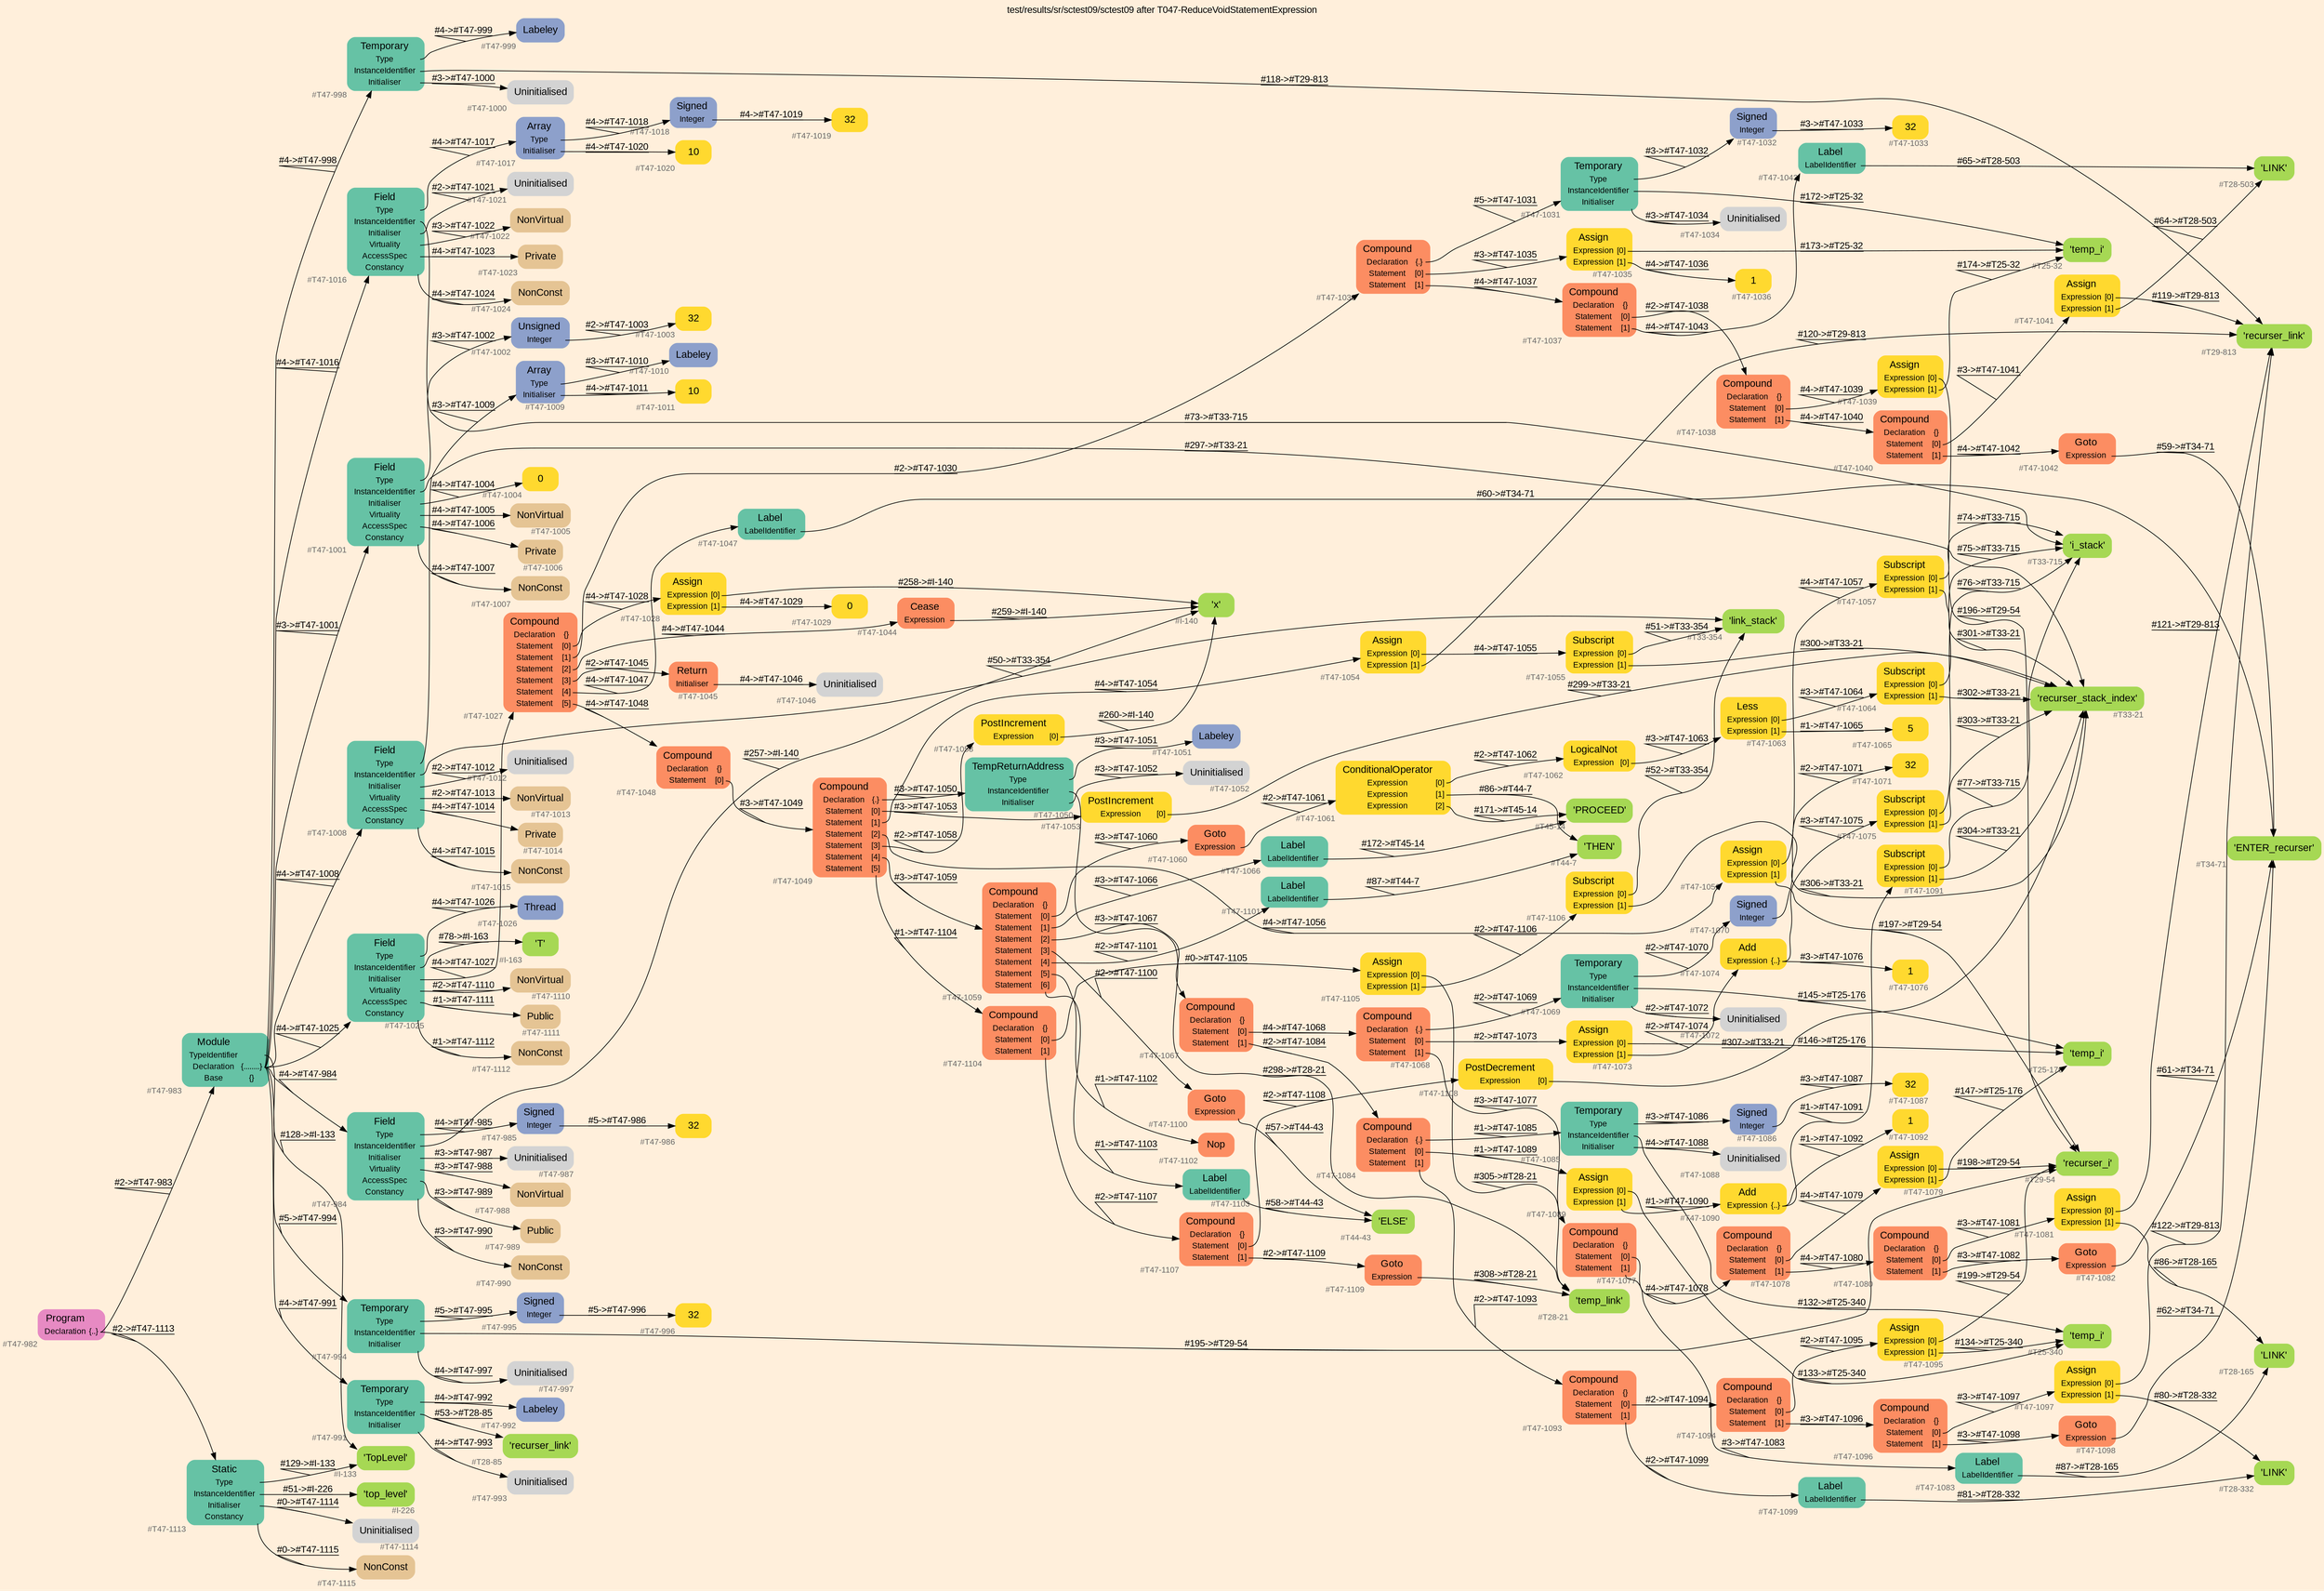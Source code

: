 digraph "test/results/sr/sctest09/sctest09 after T047-ReduceVoidStatementExpression" {
label = "test/results/sr/sctest09/sctest09 after T047-ReduceVoidStatementExpression"
labelloc = t
graph [
    rankdir = "LR"
    ranksep = 0.3
    bgcolor = antiquewhite1
    color = black
    fontcolor = black
    fontname = "Arial"
];
node [
    fontname = "Arial"
];
edge [
    fontname = "Arial"
];

// -------------------- node figure --------------------
// -------- block #T47-982 ----------
"#T47-982" [
    fillcolor = "/set28/4"
    xlabel = "#T47-982"
    fontsize = "12"
    fontcolor = grey40
    shape = "plaintext"
    label = <<TABLE BORDER="0" CELLBORDER="0" CELLSPACING="0">
     <TR><TD><FONT COLOR="black" POINT-SIZE="15">Program</FONT></TD></TR>
     <TR><TD><FONT COLOR="black" POINT-SIZE="12">Declaration</FONT></TD><TD PORT="port0"><FONT COLOR="black" POINT-SIZE="12">{..}</FONT></TD></TR>
    </TABLE>>
    style = "rounded,filled"
];

// -------- block #T47-983 ----------
"#T47-983" [
    fillcolor = "/set28/1"
    xlabel = "#T47-983"
    fontsize = "12"
    fontcolor = grey40
    shape = "plaintext"
    label = <<TABLE BORDER="0" CELLBORDER="0" CELLSPACING="0">
     <TR><TD><FONT COLOR="black" POINT-SIZE="15">Module</FONT></TD></TR>
     <TR><TD><FONT COLOR="black" POINT-SIZE="12">TypeIdentifier</FONT></TD><TD PORT="port0"></TD></TR>
     <TR><TD><FONT COLOR="black" POINT-SIZE="12">Declaration</FONT></TD><TD PORT="port1"><FONT COLOR="black" POINT-SIZE="12">{........}</FONT></TD></TR>
     <TR><TD><FONT COLOR="black" POINT-SIZE="12">Base</FONT></TD><TD PORT="port2"><FONT COLOR="black" POINT-SIZE="12">{}</FONT></TD></TR>
    </TABLE>>
    style = "rounded,filled"
];

// -------- block #I-133 ----------
"#I-133" [
    fillcolor = "/set28/5"
    xlabel = "#I-133"
    fontsize = "12"
    fontcolor = grey40
    shape = "plaintext"
    label = <<TABLE BORDER="0" CELLBORDER="0" CELLSPACING="0">
     <TR><TD><FONT COLOR="black" POINT-SIZE="15">'TopLevel'</FONT></TD></TR>
    </TABLE>>
    style = "rounded,filled"
];

// -------- block #T47-984 ----------
"#T47-984" [
    fillcolor = "/set28/1"
    xlabel = "#T47-984"
    fontsize = "12"
    fontcolor = grey40
    shape = "plaintext"
    label = <<TABLE BORDER="0" CELLBORDER="0" CELLSPACING="0">
     <TR><TD><FONT COLOR="black" POINT-SIZE="15">Field</FONT></TD></TR>
     <TR><TD><FONT COLOR="black" POINT-SIZE="12">Type</FONT></TD><TD PORT="port0"></TD></TR>
     <TR><TD><FONT COLOR="black" POINT-SIZE="12">InstanceIdentifier</FONT></TD><TD PORT="port1"></TD></TR>
     <TR><TD><FONT COLOR="black" POINT-SIZE="12">Initialiser</FONT></TD><TD PORT="port2"></TD></TR>
     <TR><TD><FONT COLOR="black" POINT-SIZE="12">Virtuality</FONT></TD><TD PORT="port3"></TD></TR>
     <TR><TD><FONT COLOR="black" POINT-SIZE="12">AccessSpec</FONT></TD><TD PORT="port4"></TD></TR>
     <TR><TD><FONT COLOR="black" POINT-SIZE="12">Constancy</FONT></TD><TD PORT="port5"></TD></TR>
    </TABLE>>
    style = "rounded,filled"
];

// -------- block #T47-985 ----------
"#T47-985" [
    fillcolor = "/set28/3"
    xlabel = "#T47-985"
    fontsize = "12"
    fontcolor = grey40
    shape = "plaintext"
    label = <<TABLE BORDER="0" CELLBORDER="0" CELLSPACING="0">
     <TR><TD><FONT COLOR="black" POINT-SIZE="15">Signed</FONT></TD></TR>
     <TR><TD><FONT COLOR="black" POINT-SIZE="12">Integer</FONT></TD><TD PORT="port0"></TD></TR>
    </TABLE>>
    style = "rounded,filled"
];

// -------- block #T47-986 ----------
"#T47-986" [
    fillcolor = "/set28/6"
    xlabel = "#T47-986"
    fontsize = "12"
    fontcolor = grey40
    shape = "plaintext"
    label = <<TABLE BORDER="0" CELLBORDER="0" CELLSPACING="0">
     <TR><TD><FONT COLOR="black" POINT-SIZE="15">32</FONT></TD></TR>
    </TABLE>>
    style = "rounded,filled"
];

// -------- block #I-140 ----------
"#I-140" [
    fillcolor = "/set28/5"
    xlabel = "#I-140"
    fontsize = "12"
    fontcolor = grey40
    shape = "plaintext"
    label = <<TABLE BORDER="0" CELLBORDER="0" CELLSPACING="0">
     <TR><TD><FONT COLOR="black" POINT-SIZE="15">'x'</FONT></TD></TR>
    </TABLE>>
    style = "rounded,filled"
];

// -------- block #T47-987 ----------
"#T47-987" [
    xlabel = "#T47-987"
    fontsize = "12"
    fontcolor = grey40
    shape = "plaintext"
    label = <<TABLE BORDER="0" CELLBORDER="0" CELLSPACING="0">
     <TR><TD><FONT COLOR="black" POINT-SIZE="15">Uninitialised</FONT></TD></TR>
    </TABLE>>
    style = "rounded,filled"
];

// -------- block #T47-988 ----------
"#T47-988" [
    fillcolor = "/set28/7"
    xlabel = "#T47-988"
    fontsize = "12"
    fontcolor = grey40
    shape = "plaintext"
    label = <<TABLE BORDER="0" CELLBORDER="0" CELLSPACING="0">
     <TR><TD><FONT COLOR="black" POINT-SIZE="15">NonVirtual</FONT></TD></TR>
    </TABLE>>
    style = "rounded,filled"
];

// -------- block #T47-989 ----------
"#T47-989" [
    fillcolor = "/set28/7"
    xlabel = "#T47-989"
    fontsize = "12"
    fontcolor = grey40
    shape = "plaintext"
    label = <<TABLE BORDER="0" CELLBORDER="0" CELLSPACING="0">
     <TR><TD><FONT COLOR="black" POINT-SIZE="15">Public</FONT></TD></TR>
    </TABLE>>
    style = "rounded,filled"
];

// -------- block #T47-990 ----------
"#T47-990" [
    fillcolor = "/set28/7"
    xlabel = "#T47-990"
    fontsize = "12"
    fontcolor = grey40
    shape = "plaintext"
    label = <<TABLE BORDER="0" CELLBORDER="0" CELLSPACING="0">
     <TR><TD><FONT COLOR="black" POINT-SIZE="15">NonConst</FONT></TD></TR>
    </TABLE>>
    style = "rounded,filled"
];

// -------- block #T47-991 ----------
"#T47-991" [
    fillcolor = "/set28/1"
    xlabel = "#T47-991"
    fontsize = "12"
    fontcolor = grey40
    shape = "plaintext"
    label = <<TABLE BORDER="0" CELLBORDER="0" CELLSPACING="0">
     <TR><TD><FONT COLOR="black" POINT-SIZE="15">Temporary</FONT></TD></TR>
     <TR><TD><FONT COLOR="black" POINT-SIZE="12">Type</FONT></TD><TD PORT="port0"></TD></TR>
     <TR><TD><FONT COLOR="black" POINT-SIZE="12">InstanceIdentifier</FONT></TD><TD PORT="port1"></TD></TR>
     <TR><TD><FONT COLOR="black" POINT-SIZE="12">Initialiser</FONT></TD><TD PORT="port2"></TD></TR>
    </TABLE>>
    style = "rounded,filled"
];

// -------- block #T47-992 ----------
"#T47-992" [
    fillcolor = "/set28/3"
    xlabel = "#T47-992"
    fontsize = "12"
    fontcolor = grey40
    shape = "plaintext"
    label = <<TABLE BORDER="0" CELLBORDER="0" CELLSPACING="0">
     <TR><TD><FONT COLOR="black" POINT-SIZE="15">Labeley</FONT></TD></TR>
    </TABLE>>
    style = "rounded,filled"
];

// -------- block #T28-85 ----------
"#T28-85" [
    fillcolor = "/set28/5"
    xlabel = "#T28-85"
    fontsize = "12"
    fontcolor = grey40
    shape = "plaintext"
    label = <<TABLE BORDER="0" CELLBORDER="0" CELLSPACING="0">
     <TR><TD><FONT COLOR="black" POINT-SIZE="15">'recurser_link'</FONT></TD></TR>
    </TABLE>>
    style = "rounded,filled"
];

// -------- block #T47-993 ----------
"#T47-993" [
    xlabel = "#T47-993"
    fontsize = "12"
    fontcolor = grey40
    shape = "plaintext"
    label = <<TABLE BORDER="0" CELLBORDER="0" CELLSPACING="0">
     <TR><TD><FONT COLOR="black" POINT-SIZE="15">Uninitialised</FONT></TD></TR>
    </TABLE>>
    style = "rounded,filled"
];

// -------- block #T47-994 ----------
"#T47-994" [
    fillcolor = "/set28/1"
    xlabel = "#T47-994"
    fontsize = "12"
    fontcolor = grey40
    shape = "plaintext"
    label = <<TABLE BORDER="0" CELLBORDER="0" CELLSPACING="0">
     <TR><TD><FONT COLOR="black" POINT-SIZE="15">Temporary</FONT></TD></TR>
     <TR><TD><FONT COLOR="black" POINT-SIZE="12">Type</FONT></TD><TD PORT="port0"></TD></TR>
     <TR><TD><FONT COLOR="black" POINT-SIZE="12">InstanceIdentifier</FONT></TD><TD PORT="port1"></TD></TR>
     <TR><TD><FONT COLOR="black" POINT-SIZE="12">Initialiser</FONT></TD><TD PORT="port2"></TD></TR>
    </TABLE>>
    style = "rounded,filled"
];

// -------- block #T47-995 ----------
"#T47-995" [
    fillcolor = "/set28/3"
    xlabel = "#T47-995"
    fontsize = "12"
    fontcolor = grey40
    shape = "plaintext"
    label = <<TABLE BORDER="0" CELLBORDER="0" CELLSPACING="0">
     <TR><TD><FONT COLOR="black" POINT-SIZE="15">Signed</FONT></TD></TR>
     <TR><TD><FONT COLOR="black" POINT-SIZE="12">Integer</FONT></TD><TD PORT="port0"></TD></TR>
    </TABLE>>
    style = "rounded,filled"
];

// -------- block #T47-996 ----------
"#T47-996" [
    fillcolor = "/set28/6"
    xlabel = "#T47-996"
    fontsize = "12"
    fontcolor = grey40
    shape = "plaintext"
    label = <<TABLE BORDER="0" CELLBORDER="0" CELLSPACING="0">
     <TR><TD><FONT COLOR="black" POINT-SIZE="15">32</FONT></TD></TR>
    </TABLE>>
    style = "rounded,filled"
];

// -------- block #T29-54 ----------
"#T29-54" [
    fillcolor = "/set28/5"
    xlabel = "#T29-54"
    fontsize = "12"
    fontcolor = grey40
    shape = "plaintext"
    label = <<TABLE BORDER="0" CELLBORDER="0" CELLSPACING="0">
     <TR><TD><FONT COLOR="black" POINT-SIZE="15">'recurser_i'</FONT></TD></TR>
    </TABLE>>
    style = "rounded,filled"
];

// -------- block #T47-997 ----------
"#T47-997" [
    xlabel = "#T47-997"
    fontsize = "12"
    fontcolor = grey40
    shape = "plaintext"
    label = <<TABLE BORDER="0" CELLBORDER="0" CELLSPACING="0">
     <TR><TD><FONT COLOR="black" POINT-SIZE="15">Uninitialised</FONT></TD></TR>
    </TABLE>>
    style = "rounded,filled"
];

// -------- block #T47-998 ----------
"#T47-998" [
    fillcolor = "/set28/1"
    xlabel = "#T47-998"
    fontsize = "12"
    fontcolor = grey40
    shape = "plaintext"
    label = <<TABLE BORDER="0" CELLBORDER="0" CELLSPACING="0">
     <TR><TD><FONT COLOR="black" POINT-SIZE="15">Temporary</FONT></TD></TR>
     <TR><TD><FONT COLOR="black" POINT-SIZE="12">Type</FONT></TD><TD PORT="port0"></TD></TR>
     <TR><TD><FONT COLOR="black" POINT-SIZE="12">InstanceIdentifier</FONT></TD><TD PORT="port1"></TD></TR>
     <TR><TD><FONT COLOR="black" POINT-SIZE="12">Initialiser</FONT></TD><TD PORT="port2"></TD></TR>
    </TABLE>>
    style = "rounded,filled"
];

// -------- block #T47-999 ----------
"#T47-999" [
    fillcolor = "/set28/3"
    xlabel = "#T47-999"
    fontsize = "12"
    fontcolor = grey40
    shape = "plaintext"
    label = <<TABLE BORDER="0" CELLBORDER="0" CELLSPACING="0">
     <TR><TD><FONT COLOR="black" POINT-SIZE="15">Labeley</FONT></TD></TR>
    </TABLE>>
    style = "rounded,filled"
];

// -------- block #T29-813 ----------
"#T29-813" [
    fillcolor = "/set28/5"
    xlabel = "#T29-813"
    fontsize = "12"
    fontcolor = grey40
    shape = "plaintext"
    label = <<TABLE BORDER="0" CELLBORDER="0" CELLSPACING="0">
     <TR><TD><FONT COLOR="black" POINT-SIZE="15">'recurser_link'</FONT></TD></TR>
    </TABLE>>
    style = "rounded,filled"
];

// -------- block #T47-1000 ----------
"#T47-1000" [
    xlabel = "#T47-1000"
    fontsize = "12"
    fontcolor = grey40
    shape = "plaintext"
    label = <<TABLE BORDER="0" CELLBORDER="0" CELLSPACING="0">
     <TR><TD><FONT COLOR="black" POINT-SIZE="15">Uninitialised</FONT></TD></TR>
    </TABLE>>
    style = "rounded,filled"
];

// -------- block #T47-1001 ----------
"#T47-1001" [
    fillcolor = "/set28/1"
    xlabel = "#T47-1001"
    fontsize = "12"
    fontcolor = grey40
    shape = "plaintext"
    label = <<TABLE BORDER="0" CELLBORDER="0" CELLSPACING="0">
     <TR><TD><FONT COLOR="black" POINT-SIZE="15">Field</FONT></TD></TR>
     <TR><TD><FONT COLOR="black" POINT-SIZE="12">Type</FONT></TD><TD PORT="port0"></TD></TR>
     <TR><TD><FONT COLOR="black" POINT-SIZE="12">InstanceIdentifier</FONT></TD><TD PORT="port1"></TD></TR>
     <TR><TD><FONT COLOR="black" POINT-SIZE="12">Initialiser</FONT></TD><TD PORT="port2"></TD></TR>
     <TR><TD><FONT COLOR="black" POINT-SIZE="12">Virtuality</FONT></TD><TD PORT="port3"></TD></TR>
     <TR><TD><FONT COLOR="black" POINT-SIZE="12">AccessSpec</FONT></TD><TD PORT="port4"></TD></TR>
     <TR><TD><FONT COLOR="black" POINT-SIZE="12">Constancy</FONT></TD><TD PORT="port5"></TD></TR>
    </TABLE>>
    style = "rounded,filled"
];

// -------- block #T47-1002 ----------
"#T47-1002" [
    fillcolor = "/set28/3"
    xlabel = "#T47-1002"
    fontsize = "12"
    fontcolor = grey40
    shape = "plaintext"
    label = <<TABLE BORDER="0" CELLBORDER="0" CELLSPACING="0">
     <TR><TD><FONT COLOR="black" POINT-SIZE="15">Unsigned</FONT></TD></TR>
     <TR><TD><FONT COLOR="black" POINT-SIZE="12">Integer</FONT></TD><TD PORT="port0"></TD></TR>
    </TABLE>>
    style = "rounded,filled"
];

// -------- block #T47-1003 ----------
"#T47-1003" [
    fillcolor = "/set28/6"
    xlabel = "#T47-1003"
    fontsize = "12"
    fontcolor = grey40
    shape = "plaintext"
    label = <<TABLE BORDER="0" CELLBORDER="0" CELLSPACING="0">
     <TR><TD><FONT COLOR="black" POINT-SIZE="15">32</FONT></TD></TR>
    </TABLE>>
    style = "rounded,filled"
];

// -------- block #T33-21 ----------
"#T33-21" [
    fillcolor = "/set28/5"
    xlabel = "#T33-21"
    fontsize = "12"
    fontcolor = grey40
    shape = "plaintext"
    label = <<TABLE BORDER="0" CELLBORDER="0" CELLSPACING="0">
     <TR><TD><FONT COLOR="black" POINT-SIZE="15">'recurser_stack_index'</FONT></TD></TR>
    </TABLE>>
    style = "rounded,filled"
];

// -------- block #T47-1004 ----------
"#T47-1004" [
    fillcolor = "/set28/6"
    xlabel = "#T47-1004"
    fontsize = "12"
    fontcolor = grey40
    shape = "plaintext"
    label = <<TABLE BORDER="0" CELLBORDER="0" CELLSPACING="0">
     <TR><TD><FONT COLOR="black" POINT-SIZE="15">0</FONT></TD></TR>
    </TABLE>>
    style = "rounded,filled"
];

// -------- block #T47-1005 ----------
"#T47-1005" [
    fillcolor = "/set28/7"
    xlabel = "#T47-1005"
    fontsize = "12"
    fontcolor = grey40
    shape = "plaintext"
    label = <<TABLE BORDER="0" CELLBORDER="0" CELLSPACING="0">
     <TR><TD><FONT COLOR="black" POINT-SIZE="15">NonVirtual</FONT></TD></TR>
    </TABLE>>
    style = "rounded,filled"
];

// -------- block #T47-1006 ----------
"#T47-1006" [
    fillcolor = "/set28/7"
    xlabel = "#T47-1006"
    fontsize = "12"
    fontcolor = grey40
    shape = "plaintext"
    label = <<TABLE BORDER="0" CELLBORDER="0" CELLSPACING="0">
     <TR><TD><FONT COLOR="black" POINT-SIZE="15">Private</FONT></TD></TR>
    </TABLE>>
    style = "rounded,filled"
];

// -------- block #T47-1007 ----------
"#T47-1007" [
    fillcolor = "/set28/7"
    xlabel = "#T47-1007"
    fontsize = "12"
    fontcolor = grey40
    shape = "plaintext"
    label = <<TABLE BORDER="0" CELLBORDER="0" CELLSPACING="0">
     <TR><TD><FONT COLOR="black" POINT-SIZE="15">NonConst</FONT></TD></TR>
    </TABLE>>
    style = "rounded,filled"
];

// -------- block #T47-1008 ----------
"#T47-1008" [
    fillcolor = "/set28/1"
    xlabel = "#T47-1008"
    fontsize = "12"
    fontcolor = grey40
    shape = "plaintext"
    label = <<TABLE BORDER="0" CELLBORDER="0" CELLSPACING="0">
     <TR><TD><FONT COLOR="black" POINT-SIZE="15">Field</FONT></TD></TR>
     <TR><TD><FONT COLOR="black" POINT-SIZE="12">Type</FONT></TD><TD PORT="port0"></TD></TR>
     <TR><TD><FONT COLOR="black" POINT-SIZE="12">InstanceIdentifier</FONT></TD><TD PORT="port1"></TD></TR>
     <TR><TD><FONT COLOR="black" POINT-SIZE="12">Initialiser</FONT></TD><TD PORT="port2"></TD></TR>
     <TR><TD><FONT COLOR="black" POINT-SIZE="12">Virtuality</FONT></TD><TD PORT="port3"></TD></TR>
     <TR><TD><FONT COLOR="black" POINT-SIZE="12">AccessSpec</FONT></TD><TD PORT="port4"></TD></TR>
     <TR><TD><FONT COLOR="black" POINT-SIZE="12">Constancy</FONT></TD><TD PORT="port5"></TD></TR>
    </TABLE>>
    style = "rounded,filled"
];

// -------- block #T47-1009 ----------
"#T47-1009" [
    fillcolor = "/set28/3"
    xlabel = "#T47-1009"
    fontsize = "12"
    fontcolor = grey40
    shape = "plaintext"
    label = <<TABLE BORDER="0" CELLBORDER="0" CELLSPACING="0">
     <TR><TD><FONT COLOR="black" POINT-SIZE="15">Array</FONT></TD></TR>
     <TR><TD><FONT COLOR="black" POINT-SIZE="12">Type</FONT></TD><TD PORT="port0"></TD></TR>
     <TR><TD><FONT COLOR="black" POINT-SIZE="12">Initialiser</FONT></TD><TD PORT="port1"></TD></TR>
    </TABLE>>
    style = "rounded,filled"
];

// -------- block #T47-1010 ----------
"#T47-1010" [
    fillcolor = "/set28/3"
    xlabel = "#T47-1010"
    fontsize = "12"
    fontcolor = grey40
    shape = "plaintext"
    label = <<TABLE BORDER="0" CELLBORDER="0" CELLSPACING="0">
     <TR><TD><FONT COLOR="black" POINT-SIZE="15">Labeley</FONT></TD></TR>
    </TABLE>>
    style = "rounded,filled"
];

// -------- block #T47-1011 ----------
"#T47-1011" [
    fillcolor = "/set28/6"
    xlabel = "#T47-1011"
    fontsize = "12"
    fontcolor = grey40
    shape = "plaintext"
    label = <<TABLE BORDER="0" CELLBORDER="0" CELLSPACING="0">
     <TR><TD><FONT COLOR="black" POINT-SIZE="15">10</FONT></TD></TR>
    </TABLE>>
    style = "rounded,filled"
];

// -------- block #T33-354 ----------
"#T33-354" [
    fillcolor = "/set28/5"
    xlabel = "#T33-354"
    fontsize = "12"
    fontcolor = grey40
    shape = "plaintext"
    label = <<TABLE BORDER="0" CELLBORDER="0" CELLSPACING="0">
     <TR><TD><FONT COLOR="black" POINT-SIZE="15">'link_stack'</FONT></TD></TR>
    </TABLE>>
    style = "rounded,filled"
];

// -------- block #T47-1012 ----------
"#T47-1012" [
    xlabel = "#T47-1012"
    fontsize = "12"
    fontcolor = grey40
    shape = "plaintext"
    label = <<TABLE BORDER="0" CELLBORDER="0" CELLSPACING="0">
     <TR><TD><FONT COLOR="black" POINT-SIZE="15">Uninitialised</FONT></TD></TR>
    </TABLE>>
    style = "rounded,filled"
];

// -------- block #T47-1013 ----------
"#T47-1013" [
    fillcolor = "/set28/7"
    xlabel = "#T47-1013"
    fontsize = "12"
    fontcolor = grey40
    shape = "plaintext"
    label = <<TABLE BORDER="0" CELLBORDER="0" CELLSPACING="0">
     <TR><TD><FONT COLOR="black" POINT-SIZE="15">NonVirtual</FONT></TD></TR>
    </TABLE>>
    style = "rounded,filled"
];

// -------- block #T47-1014 ----------
"#T47-1014" [
    fillcolor = "/set28/7"
    xlabel = "#T47-1014"
    fontsize = "12"
    fontcolor = grey40
    shape = "plaintext"
    label = <<TABLE BORDER="0" CELLBORDER="0" CELLSPACING="0">
     <TR><TD><FONT COLOR="black" POINT-SIZE="15">Private</FONT></TD></TR>
    </TABLE>>
    style = "rounded,filled"
];

// -------- block #T47-1015 ----------
"#T47-1015" [
    fillcolor = "/set28/7"
    xlabel = "#T47-1015"
    fontsize = "12"
    fontcolor = grey40
    shape = "plaintext"
    label = <<TABLE BORDER="0" CELLBORDER="0" CELLSPACING="0">
     <TR><TD><FONT COLOR="black" POINT-SIZE="15">NonConst</FONT></TD></TR>
    </TABLE>>
    style = "rounded,filled"
];

// -------- block #T47-1016 ----------
"#T47-1016" [
    fillcolor = "/set28/1"
    xlabel = "#T47-1016"
    fontsize = "12"
    fontcolor = grey40
    shape = "plaintext"
    label = <<TABLE BORDER="0" CELLBORDER="0" CELLSPACING="0">
     <TR><TD><FONT COLOR="black" POINT-SIZE="15">Field</FONT></TD></TR>
     <TR><TD><FONT COLOR="black" POINT-SIZE="12">Type</FONT></TD><TD PORT="port0"></TD></TR>
     <TR><TD><FONT COLOR="black" POINT-SIZE="12">InstanceIdentifier</FONT></TD><TD PORT="port1"></TD></TR>
     <TR><TD><FONT COLOR="black" POINT-SIZE="12">Initialiser</FONT></TD><TD PORT="port2"></TD></TR>
     <TR><TD><FONT COLOR="black" POINT-SIZE="12">Virtuality</FONT></TD><TD PORT="port3"></TD></TR>
     <TR><TD><FONT COLOR="black" POINT-SIZE="12">AccessSpec</FONT></TD><TD PORT="port4"></TD></TR>
     <TR><TD><FONT COLOR="black" POINT-SIZE="12">Constancy</FONT></TD><TD PORT="port5"></TD></TR>
    </TABLE>>
    style = "rounded,filled"
];

// -------- block #T47-1017 ----------
"#T47-1017" [
    fillcolor = "/set28/3"
    xlabel = "#T47-1017"
    fontsize = "12"
    fontcolor = grey40
    shape = "plaintext"
    label = <<TABLE BORDER="0" CELLBORDER="0" CELLSPACING="0">
     <TR><TD><FONT COLOR="black" POINT-SIZE="15">Array</FONT></TD></TR>
     <TR><TD><FONT COLOR="black" POINT-SIZE="12">Type</FONT></TD><TD PORT="port0"></TD></TR>
     <TR><TD><FONT COLOR="black" POINT-SIZE="12">Initialiser</FONT></TD><TD PORT="port1"></TD></TR>
    </TABLE>>
    style = "rounded,filled"
];

// -------- block #T47-1018 ----------
"#T47-1018" [
    fillcolor = "/set28/3"
    xlabel = "#T47-1018"
    fontsize = "12"
    fontcolor = grey40
    shape = "plaintext"
    label = <<TABLE BORDER="0" CELLBORDER="0" CELLSPACING="0">
     <TR><TD><FONT COLOR="black" POINT-SIZE="15">Signed</FONT></TD></TR>
     <TR><TD><FONT COLOR="black" POINT-SIZE="12">Integer</FONT></TD><TD PORT="port0"></TD></TR>
    </TABLE>>
    style = "rounded,filled"
];

// -------- block #T47-1019 ----------
"#T47-1019" [
    fillcolor = "/set28/6"
    xlabel = "#T47-1019"
    fontsize = "12"
    fontcolor = grey40
    shape = "plaintext"
    label = <<TABLE BORDER="0" CELLBORDER="0" CELLSPACING="0">
     <TR><TD><FONT COLOR="black" POINT-SIZE="15">32</FONT></TD></TR>
    </TABLE>>
    style = "rounded,filled"
];

// -------- block #T47-1020 ----------
"#T47-1020" [
    fillcolor = "/set28/6"
    xlabel = "#T47-1020"
    fontsize = "12"
    fontcolor = grey40
    shape = "plaintext"
    label = <<TABLE BORDER="0" CELLBORDER="0" CELLSPACING="0">
     <TR><TD><FONT COLOR="black" POINT-SIZE="15">10</FONT></TD></TR>
    </TABLE>>
    style = "rounded,filled"
];

// -------- block #T33-715 ----------
"#T33-715" [
    fillcolor = "/set28/5"
    xlabel = "#T33-715"
    fontsize = "12"
    fontcolor = grey40
    shape = "plaintext"
    label = <<TABLE BORDER="0" CELLBORDER="0" CELLSPACING="0">
     <TR><TD><FONT COLOR="black" POINT-SIZE="15">'i_stack'</FONT></TD></TR>
    </TABLE>>
    style = "rounded,filled"
];

// -------- block #T47-1021 ----------
"#T47-1021" [
    xlabel = "#T47-1021"
    fontsize = "12"
    fontcolor = grey40
    shape = "plaintext"
    label = <<TABLE BORDER="0" CELLBORDER="0" CELLSPACING="0">
     <TR><TD><FONT COLOR="black" POINT-SIZE="15">Uninitialised</FONT></TD></TR>
    </TABLE>>
    style = "rounded,filled"
];

// -------- block #T47-1022 ----------
"#T47-1022" [
    fillcolor = "/set28/7"
    xlabel = "#T47-1022"
    fontsize = "12"
    fontcolor = grey40
    shape = "plaintext"
    label = <<TABLE BORDER="0" CELLBORDER="0" CELLSPACING="0">
     <TR><TD><FONT COLOR="black" POINT-SIZE="15">NonVirtual</FONT></TD></TR>
    </TABLE>>
    style = "rounded,filled"
];

// -------- block #T47-1023 ----------
"#T47-1023" [
    fillcolor = "/set28/7"
    xlabel = "#T47-1023"
    fontsize = "12"
    fontcolor = grey40
    shape = "plaintext"
    label = <<TABLE BORDER="0" CELLBORDER="0" CELLSPACING="0">
     <TR><TD><FONT COLOR="black" POINT-SIZE="15">Private</FONT></TD></TR>
    </TABLE>>
    style = "rounded,filled"
];

// -------- block #T47-1024 ----------
"#T47-1024" [
    fillcolor = "/set28/7"
    xlabel = "#T47-1024"
    fontsize = "12"
    fontcolor = grey40
    shape = "plaintext"
    label = <<TABLE BORDER="0" CELLBORDER="0" CELLSPACING="0">
     <TR><TD><FONT COLOR="black" POINT-SIZE="15">NonConst</FONT></TD></TR>
    </TABLE>>
    style = "rounded,filled"
];

// -------- block #T47-1025 ----------
"#T47-1025" [
    fillcolor = "/set28/1"
    xlabel = "#T47-1025"
    fontsize = "12"
    fontcolor = grey40
    shape = "plaintext"
    label = <<TABLE BORDER="0" CELLBORDER="0" CELLSPACING="0">
     <TR><TD><FONT COLOR="black" POINT-SIZE="15">Field</FONT></TD></TR>
     <TR><TD><FONT COLOR="black" POINT-SIZE="12">Type</FONT></TD><TD PORT="port0"></TD></TR>
     <TR><TD><FONT COLOR="black" POINT-SIZE="12">InstanceIdentifier</FONT></TD><TD PORT="port1"></TD></TR>
     <TR><TD><FONT COLOR="black" POINT-SIZE="12">Initialiser</FONT></TD><TD PORT="port2"></TD></TR>
     <TR><TD><FONT COLOR="black" POINT-SIZE="12">Virtuality</FONT></TD><TD PORT="port3"></TD></TR>
     <TR><TD><FONT COLOR="black" POINT-SIZE="12">AccessSpec</FONT></TD><TD PORT="port4"></TD></TR>
     <TR><TD><FONT COLOR="black" POINT-SIZE="12">Constancy</FONT></TD><TD PORT="port5"></TD></TR>
    </TABLE>>
    style = "rounded,filled"
];

// -------- block #T47-1026 ----------
"#T47-1026" [
    fillcolor = "/set28/3"
    xlabel = "#T47-1026"
    fontsize = "12"
    fontcolor = grey40
    shape = "plaintext"
    label = <<TABLE BORDER="0" CELLBORDER="0" CELLSPACING="0">
     <TR><TD><FONT COLOR="black" POINT-SIZE="15">Thread</FONT></TD></TR>
    </TABLE>>
    style = "rounded,filled"
];

// -------- block #I-163 ----------
"#I-163" [
    fillcolor = "/set28/5"
    xlabel = "#I-163"
    fontsize = "12"
    fontcolor = grey40
    shape = "plaintext"
    label = <<TABLE BORDER="0" CELLBORDER="0" CELLSPACING="0">
     <TR><TD><FONT COLOR="black" POINT-SIZE="15">'T'</FONT></TD></TR>
    </TABLE>>
    style = "rounded,filled"
];

// -------- block #T47-1027 ----------
"#T47-1027" [
    fillcolor = "/set28/2"
    xlabel = "#T47-1027"
    fontsize = "12"
    fontcolor = grey40
    shape = "plaintext"
    label = <<TABLE BORDER="0" CELLBORDER="0" CELLSPACING="0">
     <TR><TD><FONT COLOR="black" POINT-SIZE="15">Compound</FONT></TD></TR>
     <TR><TD><FONT COLOR="black" POINT-SIZE="12">Declaration</FONT></TD><TD PORT="port0"><FONT COLOR="black" POINT-SIZE="12">{}</FONT></TD></TR>
     <TR><TD><FONT COLOR="black" POINT-SIZE="12">Statement</FONT></TD><TD PORT="port1"><FONT COLOR="black" POINT-SIZE="12">[0]</FONT></TD></TR>
     <TR><TD><FONT COLOR="black" POINT-SIZE="12">Statement</FONT></TD><TD PORT="port2"><FONT COLOR="black" POINT-SIZE="12">[1]</FONT></TD></TR>
     <TR><TD><FONT COLOR="black" POINT-SIZE="12">Statement</FONT></TD><TD PORT="port3"><FONT COLOR="black" POINT-SIZE="12">[2]</FONT></TD></TR>
     <TR><TD><FONT COLOR="black" POINT-SIZE="12">Statement</FONT></TD><TD PORT="port4"><FONT COLOR="black" POINT-SIZE="12">[3]</FONT></TD></TR>
     <TR><TD><FONT COLOR="black" POINT-SIZE="12">Statement</FONT></TD><TD PORT="port5"><FONT COLOR="black" POINT-SIZE="12">[4]</FONT></TD></TR>
     <TR><TD><FONT COLOR="black" POINT-SIZE="12">Statement</FONT></TD><TD PORT="port6"><FONT COLOR="black" POINT-SIZE="12">[5]</FONT></TD></TR>
    </TABLE>>
    style = "rounded,filled"
];

// -------- block #T47-1028 ----------
"#T47-1028" [
    fillcolor = "/set28/6"
    xlabel = "#T47-1028"
    fontsize = "12"
    fontcolor = grey40
    shape = "plaintext"
    label = <<TABLE BORDER="0" CELLBORDER="0" CELLSPACING="0">
     <TR><TD><FONT COLOR="black" POINT-SIZE="15">Assign</FONT></TD></TR>
     <TR><TD><FONT COLOR="black" POINT-SIZE="12">Expression</FONT></TD><TD PORT="port0"><FONT COLOR="black" POINT-SIZE="12">[0]</FONT></TD></TR>
     <TR><TD><FONT COLOR="black" POINT-SIZE="12">Expression</FONT></TD><TD PORT="port1"><FONT COLOR="black" POINT-SIZE="12">[1]</FONT></TD></TR>
    </TABLE>>
    style = "rounded,filled"
];

// -------- block #T47-1029 ----------
"#T47-1029" [
    fillcolor = "/set28/6"
    xlabel = "#T47-1029"
    fontsize = "12"
    fontcolor = grey40
    shape = "plaintext"
    label = <<TABLE BORDER="0" CELLBORDER="0" CELLSPACING="0">
     <TR><TD><FONT COLOR="black" POINT-SIZE="15">0</FONT></TD></TR>
    </TABLE>>
    style = "rounded,filled"
];

// -------- block #T47-1030 ----------
"#T47-1030" [
    fillcolor = "/set28/2"
    xlabel = "#T47-1030"
    fontsize = "12"
    fontcolor = grey40
    shape = "plaintext"
    label = <<TABLE BORDER="0" CELLBORDER="0" CELLSPACING="0">
     <TR><TD><FONT COLOR="black" POINT-SIZE="15">Compound</FONT></TD></TR>
     <TR><TD><FONT COLOR="black" POINT-SIZE="12">Declaration</FONT></TD><TD PORT="port0"><FONT COLOR="black" POINT-SIZE="12">{.}</FONT></TD></TR>
     <TR><TD><FONT COLOR="black" POINT-SIZE="12">Statement</FONT></TD><TD PORT="port1"><FONT COLOR="black" POINT-SIZE="12">[0]</FONT></TD></TR>
     <TR><TD><FONT COLOR="black" POINT-SIZE="12">Statement</FONT></TD><TD PORT="port2"><FONT COLOR="black" POINT-SIZE="12">[1]</FONT></TD></TR>
    </TABLE>>
    style = "rounded,filled"
];

// -------- block #T47-1031 ----------
"#T47-1031" [
    fillcolor = "/set28/1"
    xlabel = "#T47-1031"
    fontsize = "12"
    fontcolor = grey40
    shape = "plaintext"
    label = <<TABLE BORDER="0" CELLBORDER="0" CELLSPACING="0">
     <TR><TD><FONT COLOR="black" POINT-SIZE="15">Temporary</FONT></TD></TR>
     <TR><TD><FONT COLOR="black" POINT-SIZE="12">Type</FONT></TD><TD PORT="port0"></TD></TR>
     <TR><TD><FONT COLOR="black" POINT-SIZE="12">InstanceIdentifier</FONT></TD><TD PORT="port1"></TD></TR>
     <TR><TD><FONT COLOR="black" POINT-SIZE="12">Initialiser</FONT></TD><TD PORT="port2"></TD></TR>
    </TABLE>>
    style = "rounded,filled"
];

// -------- block #T47-1032 ----------
"#T47-1032" [
    fillcolor = "/set28/3"
    xlabel = "#T47-1032"
    fontsize = "12"
    fontcolor = grey40
    shape = "plaintext"
    label = <<TABLE BORDER="0" CELLBORDER="0" CELLSPACING="0">
     <TR><TD><FONT COLOR="black" POINT-SIZE="15">Signed</FONT></TD></TR>
     <TR><TD><FONT COLOR="black" POINT-SIZE="12">Integer</FONT></TD><TD PORT="port0"></TD></TR>
    </TABLE>>
    style = "rounded,filled"
];

// -------- block #T47-1033 ----------
"#T47-1033" [
    fillcolor = "/set28/6"
    xlabel = "#T47-1033"
    fontsize = "12"
    fontcolor = grey40
    shape = "plaintext"
    label = <<TABLE BORDER="0" CELLBORDER="0" CELLSPACING="0">
     <TR><TD><FONT COLOR="black" POINT-SIZE="15">32</FONT></TD></TR>
    </TABLE>>
    style = "rounded,filled"
];

// -------- block #T25-32 ----------
"#T25-32" [
    fillcolor = "/set28/5"
    xlabel = "#T25-32"
    fontsize = "12"
    fontcolor = grey40
    shape = "plaintext"
    label = <<TABLE BORDER="0" CELLBORDER="0" CELLSPACING="0">
     <TR><TD><FONT COLOR="black" POINT-SIZE="15">'temp_i'</FONT></TD></TR>
    </TABLE>>
    style = "rounded,filled"
];

// -------- block #T47-1034 ----------
"#T47-1034" [
    xlabel = "#T47-1034"
    fontsize = "12"
    fontcolor = grey40
    shape = "plaintext"
    label = <<TABLE BORDER="0" CELLBORDER="0" CELLSPACING="0">
     <TR><TD><FONT COLOR="black" POINT-SIZE="15">Uninitialised</FONT></TD></TR>
    </TABLE>>
    style = "rounded,filled"
];

// -------- block #T47-1035 ----------
"#T47-1035" [
    fillcolor = "/set28/6"
    xlabel = "#T47-1035"
    fontsize = "12"
    fontcolor = grey40
    shape = "plaintext"
    label = <<TABLE BORDER="0" CELLBORDER="0" CELLSPACING="0">
     <TR><TD><FONT COLOR="black" POINT-SIZE="15">Assign</FONT></TD></TR>
     <TR><TD><FONT COLOR="black" POINT-SIZE="12">Expression</FONT></TD><TD PORT="port0"><FONT COLOR="black" POINT-SIZE="12">[0]</FONT></TD></TR>
     <TR><TD><FONT COLOR="black" POINT-SIZE="12">Expression</FONT></TD><TD PORT="port1"><FONT COLOR="black" POINT-SIZE="12">[1]</FONT></TD></TR>
    </TABLE>>
    style = "rounded,filled"
];

// -------- block #T47-1036 ----------
"#T47-1036" [
    fillcolor = "/set28/6"
    xlabel = "#T47-1036"
    fontsize = "12"
    fontcolor = grey40
    shape = "plaintext"
    label = <<TABLE BORDER="0" CELLBORDER="0" CELLSPACING="0">
     <TR><TD><FONT COLOR="black" POINT-SIZE="15">1</FONT></TD></TR>
    </TABLE>>
    style = "rounded,filled"
];

// -------- block #T47-1037 ----------
"#T47-1037" [
    fillcolor = "/set28/2"
    xlabel = "#T47-1037"
    fontsize = "12"
    fontcolor = grey40
    shape = "plaintext"
    label = <<TABLE BORDER="0" CELLBORDER="0" CELLSPACING="0">
     <TR><TD><FONT COLOR="black" POINT-SIZE="15">Compound</FONT></TD></TR>
     <TR><TD><FONT COLOR="black" POINT-SIZE="12">Declaration</FONT></TD><TD PORT="port0"><FONT COLOR="black" POINT-SIZE="12">{}</FONT></TD></TR>
     <TR><TD><FONT COLOR="black" POINT-SIZE="12">Statement</FONT></TD><TD PORT="port1"><FONT COLOR="black" POINT-SIZE="12">[0]</FONT></TD></TR>
     <TR><TD><FONT COLOR="black" POINT-SIZE="12">Statement</FONT></TD><TD PORT="port2"><FONT COLOR="black" POINT-SIZE="12">[1]</FONT></TD></TR>
    </TABLE>>
    style = "rounded,filled"
];

// -------- block #T47-1038 ----------
"#T47-1038" [
    fillcolor = "/set28/2"
    xlabel = "#T47-1038"
    fontsize = "12"
    fontcolor = grey40
    shape = "plaintext"
    label = <<TABLE BORDER="0" CELLBORDER="0" CELLSPACING="0">
     <TR><TD><FONT COLOR="black" POINT-SIZE="15">Compound</FONT></TD></TR>
     <TR><TD><FONT COLOR="black" POINT-SIZE="12">Declaration</FONT></TD><TD PORT="port0"><FONT COLOR="black" POINT-SIZE="12">{}</FONT></TD></TR>
     <TR><TD><FONT COLOR="black" POINT-SIZE="12">Statement</FONT></TD><TD PORT="port1"><FONT COLOR="black" POINT-SIZE="12">[0]</FONT></TD></TR>
     <TR><TD><FONT COLOR="black" POINT-SIZE="12">Statement</FONT></TD><TD PORT="port2"><FONT COLOR="black" POINT-SIZE="12">[1]</FONT></TD></TR>
    </TABLE>>
    style = "rounded,filled"
];

// -------- block #T47-1039 ----------
"#T47-1039" [
    fillcolor = "/set28/6"
    xlabel = "#T47-1039"
    fontsize = "12"
    fontcolor = grey40
    shape = "plaintext"
    label = <<TABLE BORDER="0" CELLBORDER="0" CELLSPACING="0">
     <TR><TD><FONT COLOR="black" POINT-SIZE="15">Assign</FONT></TD></TR>
     <TR><TD><FONT COLOR="black" POINT-SIZE="12">Expression</FONT></TD><TD PORT="port0"><FONT COLOR="black" POINT-SIZE="12">[0]</FONT></TD></TR>
     <TR><TD><FONT COLOR="black" POINT-SIZE="12">Expression</FONT></TD><TD PORT="port1"><FONT COLOR="black" POINT-SIZE="12">[1]</FONT></TD></TR>
    </TABLE>>
    style = "rounded,filled"
];

// -------- block #T47-1040 ----------
"#T47-1040" [
    fillcolor = "/set28/2"
    xlabel = "#T47-1040"
    fontsize = "12"
    fontcolor = grey40
    shape = "plaintext"
    label = <<TABLE BORDER="0" CELLBORDER="0" CELLSPACING="0">
     <TR><TD><FONT COLOR="black" POINT-SIZE="15">Compound</FONT></TD></TR>
     <TR><TD><FONT COLOR="black" POINT-SIZE="12">Declaration</FONT></TD><TD PORT="port0"><FONT COLOR="black" POINT-SIZE="12">{}</FONT></TD></TR>
     <TR><TD><FONT COLOR="black" POINT-SIZE="12">Statement</FONT></TD><TD PORT="port1"><FONT COLOR="black" POINT-SIZE="12">[0]</FONT></TD></TR>
     <TR><TD><FONT COLOR="black" POINT-SIZE="12">Statement</FONT></TD><TD PORT="port2"><FONT COLOR="black" POINT-SIZE="12">[1]</FONT></TD></TR>
    </TABLE>>
    style = "rounded,filled"
];

// -------- block #T47-1041 ----------
"#T47-1041" [
    fillcolor = "/set28/6"
    xlabel = "#T47-1041"
    fontsize = "12"
    fontcolor = grey40
    shape = "plaintext"
    label = <<TABLE BORDER="0" CELLBORDER="0" CELLSPACING="0">
     <TR><TD><FONT COLOR="black" POINT-SIZE="15">Assign</FONT></TD></TR>
     <TR><TD><FONT COLOR="black" POINT-SIZE="12">Expression</FONT></TD><TD PORT="port0"><FONT COLOR="black" POINT-SIZE="12">[0]</FONT></TD></TR>
     <TR><TD><FONT COLOR="black" POINT-SIZE="12">Expression</FONT></TD><TD PORT="port1"><FONT COLOR="black" POINT-SIZE="12">[1]</FONT></TD></TR>
    </TABLE>>
    style = "rounded,filled"
];

// -------- block #T28-503 ----------
"#T28-503" [
    fillcolor = "/set28/5"
    xlabel = "#T28-503"
    fontsize = "12"
    fontcolor = grey40
    shape = "plaintext"
    label = <<TABLE BORDER="0" CELLBORDER="0" CELLSPACING="0">
     <TR><TD><FONT COLOR="black" POINT-SIZE="15">'LINK'</FONT></TD></TR>
    </TABLE>>
    style = "rounded,filled"
];

// -------- block #T47-1042 ----------
"#T47-1042" [
    fillcolor = "/set28/2"
    xlabel = "#T47-1042"
    fontsize = "12"
    fontcolor = grey40
    shape = "plaintext"
    label = <<TABLE BORDER="0" CELLBORDER="0" CELLSPACING="0">
     <TR><TD><FONT COLOR="black" POINT-SIZE="15">Goto</FONT></TD></TR>
     <TR><TD><FONT COLOR="black" POINT-SIZE="12">Expression</FONT></TD><TD PORT="port0"></TD></TR>
    </TABLE>>
    style = "rounded,filled"
];

// -------- block #T34-71 ----------
"#T34-71" [
    fillcolor = "/set28/5"
    xlabel = "#T34-71"
    fontsize = "12"
    fontcolor = grey40
    shape = "plaintext"
    label = <<TABLE BORDER="0" CELLBORDER="0" CELLSPACING="0">
     <TR><TD><FONT COLOR="black" POINT-SIZE="15">'ENTER_recurser'</FONT></TD></TR>
    </TABLE>>
    style = "rounded,filled"
];

// -------- block #T47-1043 ----------
"#T47-1043" [
    fillcolor = "/set28/1"
    xlabel = "#T47-1043"
    fontsize = "12"
    fontcolor = grey40
    shape = "plaintext"
    label = <<TABLE BORDER="0" CELLBORDER="0" CELLSPACING="0">
     <TR><TD><FONT COLOR="black" POINT-SIZE="15">Label</FONT></TD></TR>
     <TR><TD><FONT COLOR="black" POINT-SIZE="12">LabelIdentifier</FONT></TD><TD PORT="port0"></TD></TR>
    </TABLE>>
    style = "rounded,filled"
];

// -------- block #T47-1044 ----------
"#T47-1044" [
    fillcolor = "/set28/2"
    xlabel = "#T47-1044"
    fontsize = "12"
    fontcolor = grey40
    shape = "plaintext"
    label = <<TABLE BORDER="0" CELLBORDER="0" CELLSPACING="0">
     <TR><TD><FONT COLOR="black" POINT-SIZE="15">Cease</FONT></TD></TR>
     <TR><TD><FONT COLOR="black" POINT-SIZE="12">Expression</FONT></TD><TD PORT="port0"></TD></TR>
    </TABLE>>
    style = "rounded,filled"
];

// -------- block #T47-1045 ----------
"#T47-1045" [
    fillcolor = "/set28/2"
    xlabel = "#T47-1045"
    fontsize = "12"
    fontcolor = grey40
    shape = "plaintext"
    label = <<TABLE BORDER="0" CELLBORDER="0" CELLSPACING="0">
     <TR><TD><FONT COLOR="black" POINT-SIZE="15">Return</FONT></TD></TR>
     <TR><TD><FONT COLOR="black" POINT-SIZE="12">Initialiser</FONT></TD><TD PORT="port0"></TD></TR>
    </TABLE>>
    style = "rounded,filled"
];

// -------- block #T47-1046 ----------
"#T47-1046" [
    xlabel = "#T47-1046"
    fontsize = "12"
    fontcolor = grey40
    shape = "plaintext"
    label = <<TABLE BORDER="0" CELLBORDER="0" CELLSPACING="0">
     <TR><TD><FONT COLOR="black" POINT-SIZE="15">Uninitialised</FONT></TD></TR>
    </TABLE>>
    style = "rounded,filled"
];

// -------- block #T47-1047 ----------
"#T47-1047" [
    fillcolor = "/set28/1"
    xlabel = "#T47-1047"
    fontsize = "12"
    fontcolor = grey40
    shape = "plaintext"
    label = <<TABLE BORDER="0" CELLBORDER="0" CELLSPACING="0">
     <TR><TD><FONT COLOR="black" POINT-SIZE="15">Label</FONT></TD></TR>
     <TR><TD><FONT COLOR="black" POINT-SIZE="12">LabelIdentifier</FONT></TD><TD PORT="port0"></TD></TR>
    </TABLE>>
    style = "rounded,filled"
];

// -------- block #T47-1048 ----------
"#T47-1048" [
    fillcolor = "/set28/2"
    xlabel = "#T47-1048"
    fontsize = "12"
    fontcolor = grey40
    shape = "plaintext"
    label = <<TABLE BORDER="0" CELLBORDER="0" CELLSPACING="0">
     <TR><TD><FONT COLOR="black" POINT-SIZE="15">Compound</FONT></TD></TR>
     <TR><TD><FONT COLOR="black" POINT-SIZE="12">Declaration</FONT></TD><TD PORT="port0"><FONT COLOR="black" POINT-SIZE="12">{}</FONT></TD></TR>
     <TR><TD><FONT COLOR="black" POINT-SIZE="12">Statement</FONT></TD><TD PORT="port1"><FONT COLOR="black" POINT-SIZE="12">[0]</FONT></TD></TR>
    </TABLE>>
    style = "rounded,filled"
];

// -------- block #T47-1049 ----------
"#T47-1049" [
    fillcolor = "/set28/2"
    xlabel = "#T47-1049"
    fontsize = "12"
    fontcolor = grey40
    shape = "plaintext"
    label = <<TABLE BORDER="0" CELLBORDER="0" CELLSPACING="0">
     <TR><TD><FONT COLOR="black" POINT-SIZE="15">Compound</FONT></TD></TR>
     <TR><TD><FONT COLOR="black" POINT-SIZE="12">Declaration</FONT></TD><TD PORT="port0"><FONT COLOR="black" POINT-SIZE="12">{.}</FONT></TD></TR>
     <TR><TD><FONT COLOR="black" POINT-SIZE="12">Statement</FONT></TD><TD PORT="port1"><FONT COLOR="black" POINT-SIZE="12">[0]</FONT></TD></TR>
     <TR><TD><FONT COLOR="black" POINT-SIZE="12">Statement</FONT></TD><TD PORT="port2"><FONT COLOR="black" POINT-SIZE="12">[1]</FONT></TD></TR>
     <TR><TD><FONT COLOR="black" POINT-SIZE="12">Statement</FONT></TD><TD PORT="port3"><FONT COLOR="black" POINT-SIZE="12">[2]</FONT></TD></TR>
     <TR><TD><FONT COLOR="black" POINT-SIZE="12">Statement</FONT></TD><TD PORT="port4"><FONT COLOR="black" POINT-SIZE="12">[3]</FONT></TD></TR>
     <TR><TD><FONT COLOR="black" POINT-SIZE="12">Statement</FONT></TD><TD PORT="port5"><FONT COLOR="black" POINT-SIZE="12">[4]</FONT></TD></TR>
     <TR><TD><FONT COLOR="black" POINT-SIZE="12">Statement</FONT></TD><TD PORT="port6"><FONT COLOR="black" POINT-SIZE="12">[5]</FONT></TD></TR>
    </TABLE>>
    style = "rounded,filled"
];

// -------- block #T47-1050 ----------
"#T47-1050" [
    fillcolor = "/set28/1"
    xlabel = "#T47-1050"
    fontsize = "12"
    fontcolor = grey40
    shape = "plaintext"
    label = <<TABLE BORDER="0" CELLBORDER="0" CELLSPACING="0">
     <TR><TD><FONT COLOR="black" POINT-SIZE="15">TempReturnAddress</FONT></TD></TR>
     <TR><TD><FONT COLOR="black" POINT-SIZE="12">Type</FONT></TD><TD PORT="port0"></TD></TR>
     <TR><TD><FONT COLOR="black" POINT-SIZE="12">InstanceIdentifier</FONT></TD><TD PORT="port1"></TD></TR>
     <TR><TD><FONT COLOR="black" POINT-SIZE="12">Initialiser</FONT></TD><TD PORT="port2"></TD></TR>
    </TABLE>>
    style = "rounded,filled"
];

// -------- block #T47-1051 ----------
"#T47-1051" [
    fillcolor = "/set28/3"
    xlabel = "#T47-1051"
    fontsize = "12"
    fontcolor = grey40
    shape = "plaintext"
    label = <<TABLE BORDER="0" CELLBORDER="0" CELLSPACING="0">
     <TR><TD><FONT COLOR="black" POINT-SIZE="15">Labeley</FONT></TD></TR>
    </TABLE>>
    style = "rounded,filled"
];

// -------- block #T28-21 ----------
"#T28-21" [
    fillcolor = "/set28/5"
    xlabel = "#T28-21"
    fontsize = "12"
    fontcolor = grey40
    shape = "plaintext"
    label = <<TABLE BORDER="0" CELLBORDER="0" CELLSPACING="0">
     <TR><TD><FONT COLOR="black" POINT-SIZE="15">'temp_link'</FONT></TD></TR>
    </TABLE>>
    style = "rounded,filled"
];

// -------- block #T47-1052 ----------
"#T47-1052" [
    xlabel = "#T47-1052"
    fontsize = "12"
    fontcolor = grey40
    shape = "plaintext"
    label = <<TABLE BORDER="0" CELLBORDER="0" CELLSPACING="0">
     <TR><TD><FONT COLOR="black" POINT-SIZE="15">Uninitialised</FONT></TD></TR>
    </TABLE>>
    style = "rounded,filled"
];

// -------- block #T47-1053 ----------
"#T47-1053" [
    fillcolor = "/set28/6"
    xlabel = "#T47-1053"
    fontsize = "12"
    fontcolor = grey40
    shape = "plaintext"
    label = <<TABLE BORDER="0" CELLBORDER="0" CELLSPACING="0">
     <TR><TD><FONT COLOR="black" POINT-SIZE="15">PostIncrement</FONT></TD></TR>
     <TR><TD><FONT COLOR="black" POINT-SIZE="12">Expression</FONT></TD><TD PORT="port0"><FONT COLOR="black" POINT-SIZE="12">[0]</FONT></TD></TR>
    </TABLE>>
    style = "rounded,filled"
];

// -------- block #T47-1054 ----------
"#T47-1054" [
    fillcolor = "/set28/6"
    xlabel = "#T47-1054"
    fontsize = "12"
    fontcolor = grey40
    shape = "plaintext"
    label = <<TABLE BORDER="0" CELLBORDER="0" CELLSPACING="0">
     <TR><TD><FONT COLOR="black" POINT-SIZE="15">Assign</FONT></TD></TR>
     <TR><TD><FONT COLOR="black" POINT-SIZE="12">Expression</FONT></TD><TD PORT="port0"><FONT COLOR="black" POINT-SIZE="12">[0]</FONT></TD></TR>
     <TR><TD><FONT COLOR="black" POINT-SIZE="12">Expression</FONT></TD><TD PORT="port1"><FONT COLOR="black" POINT-SIZE="12">[1]</FONT></TD></TR>
    </TABLE>>
    style = "rounded,filled"
];

// -------- block #T47-1055 ----------
"#T47-1055" [
    fillcolor = "/set28/6"
    xlabel = "#T47-1055"
    fontsize = "12"
    fontcolor = grey40
    shape = "plaintext"
    label = <<TABLE BORDER="0" CELLBORDER="0" CELLSPACING="0">
     <TR><TD><FONT COLOR="black" POINT-SIZE="15">Subscript</FONT></TD></TR>
     <TR><TD><FONT COLOR="black" POINT-SIZE="12">Expression</FONT></TD><TD PORT="port0"><FONT COLOR="black" POINT-SIZE="12">[0]</FONT></TD></TR>
     <TR><TD><FONT COLOR="black" POINT-SIZE="12">Expression</FONT></TD><TD PORT="port1"><FONT COLOR="black" POINT-SIZE="12">[1]</FONT></TD></TR>
    </TABLE>>
    style = "rounded,filled"
];

// -------- block #T47-1056 ----------
"#T47-1056" [
    fillcolor = "/set28/6"
    xlabel = "#T47-1056"
    fontsize = "12"
    fontcolor = grey40
    shape = "plaintext"
    label = <<TABLE BORDER="0" CELLBORDER="0" CELLSPACING="0">
     <TR><TD><FONT COLOR="black" POINT-SIZE="15">Assign</FONT></TD></TR>
     <TR><TD><FONT COLOR="black" POINT-SIZE="12">Expression</FONT></TD><TD PORT="port0"><FONT COLOR="black" POINT-SIZE="12">[0]</FONT></TD></TR>
     <TR><TD><FONT COLOR="black" POINT-SIZE="12">Expression</FONT></TD><TD PORT="port1"><FONT COLOR="black" POINT-SIZE="12">[1]</FONT></TD></TR>
    </TABLE>>
    style = "rounded,filled"
];

// -------- block #T47-1057 ----------
"#T47-1057" [
    fillcolor = "/set28/6"
    xlabel = "#T47-1057"
    fontsize = "12"
    fontcolor = grey40
    shape = "plaintext"
    label = <<TABLE BORDER="0" CELLBORDER="0" CELLSPACING="0">
     <TR><TD><FONT COLOR="black" POINT-SIZE="15">Subscript</FONT></TD></TR>
     <TR><TD><FONT COLOR="black" POINT-SIZE="12">Expression</FONT></TD><TD PORT="port0"><FONT COLOR="black" POINT-SIZE="12">[0]</FONT></TD></TR>
     <TR><TD><FONT COLOR="black" POINT-SIZE="12">Expression</FONT></TD><TD PORT="port1"><FONT COLOR="black" POINT-SIZE="12">[1]</FONT></TD></TR>
    </TABLE>>
    style = "rounded,filled"
];

// -------- block #T47-1058 ----------
"#T47-1058" [
    fillcolor = "/set28/6"
    xlabel = "#T47-1058"
    fontsize = "12"
    fontcolor = grey40
    shape = "plaintext"
    label = <<TABLE BORDER="0" CELLBORDER="0" CELLSPACING="0">
     <TR><TD><FONT COLOR="black" POINT-SIZE="15">PostIncrement</FONT></TD></TR>
     <TR><TD><FONT COLOR="black" POINT-SIZE="12">Expression</FONT></TD><TD PORT="port0"><FONT COLOR="black" POINT-SIZE="12">[0]</FONT></TD></TR>
    </TABLE>>
    style = "rounded,filled"
];

// -------- block #T47-1059 ----------
"#T47-1059" [
    fillcolor = "/set28/2"
    xlabel = "#T47-1059"
    fontsize = "12"
    fontcolor = grey40
    shape = "plaintext"
    label = <<TABLE BORDER="0" CELLBORDER="0" CELLSPACING="0">
     <TR><TD><FONT COLOR="black" POINT-SIZE="15">Compound</FONT></TD></TR>
     <TR><TD><FONT COLOR="black" POINT-SIZE="12">Declaration</FONT></TD><TD PORT="port0"><FONT COLOR="black" POINT-SIZE="12">{}</FONT></TD></TR>
     <TR><TD><FONT COLOR="black" POINT-SIZE="12">Statement</FONT></TD><TD PORT="port1"><FONT COLOR="black" POINT-SIZE="12">[0]</FONT></TD></TR>
     <TR><TD><FONT COLOR="black" POINT-SIZE="12">Statement</FONT></TD><TD PORT="port2"><FONT COLOR="black" POINT-SIZE="12">[1]</FONT></TD></TR>
     <TR><TD><FONT COLOR="black" POINT-SIZE="12">Statement</FONT></TD><TD PORT="port3"><FONT COLOR="black" POINT-SIZE="12">[2]</FONT></TD></TR>
     <TR><TD><FONT COLOR="black" POINT-SIZE="12">Statement</FONT></TD><TD PORT="port4"><FONT COLOR="black" POINT-SIZE="12">[3]</FONT></TD></TR>
     <TR><TD><FONT COLOR="black" POINT-SIZE="12">Statement</FONT></TD><TD PORT="port5"><FONT COLOR="black" POINT-SIZE="12">[4]</FONT></TD></TR>
     <TR><TD><FONT COLOR="black" POINT-SIZE="12">Statement</FONT></TD><TD PORT="port6"><FONT COLOR="black" POINT-SIZE="12">[5]</FONT></TD></TR>
     <TR><TD><FONT COLOR="black" POINT-SIZE="12">Statement</FONT></TD><TD PORT="port7"><FONT COLOR="black" POINT-SIZE="12">[6]</FONT></TD></TR>
    </TABLE>>
    style = "rounded,filled"
];

// -------- block #T47-1060 ----------
"#T47-1060" [
    fillcolor = "/set28/2"
    xlabel = "#T47-1060"
    fontsize = "12"
    fontcolor = grey40
    shape = "plaintext"
    label = <<TABLE BORDER="0" CELLBORDER="0" CELLSPACING="0">
     <TR><TD><FONT COLOR="black" POINT-SIZE="15">Goto</FONT></TD></TR>
     <TR><TD><FONT COLOR="black" POINT-SIZE="12">Expression</FONT></TD><TD PORT="port0"></TD></TR>
    </TABLE>>
    style = "rounded,filled"
];

// -------- block #T47-1061 ----------
"#T47-1061" [
    fillcolor = "/set28/6"
    xlabel = "#T47-1061"
    fontsize = "12"
    fontcolor = grey40
    shape = "plaintext"
    label = <<TABLE BORDER="0" CELLBORDER="0" CELLSPACING="0">
     <TR><TD><FONT COLOR="black" POINT-SIZE="15">ConditionalOperator</FONT></TD></TR>
     <TR><TD><FONT COLOR="black" POINT-SIZE="12">Expression</FONT></TD><TD PORT="port0"><FONT COLOR="black" POINT-SIZE="12">[0]</FONT></TD></TR>
     <TR><TD><FONT COLOR="black" POINT-SIZE="12">Expression</FONT></TD><TD PORT="port1"><FONT COLOR="black" POINT-SIZE="12">[1]</FONT></TD></TR>
     <TR><TD><FONT COLOR="black" POINT-SIZE="12">Expression</FONT></TD><TD PORT="port2"><FONT COLOR="black" POINT-SIZE="12">[2]</FONT></TD></TR>
    </TABLE>>
    style = "rounded,filled"
];

// -------- block #T47-1062 ----------
"#T47-1062" [
    fillcolor = "/set28/6"
    xlabel = "#T47-1062"
    fontsize = "12"
    fontcolor = grey40
    shape = "plaintext"
    label = <<TABLE BORDER="0" CELLBORDER="0" CELLSPACING="0">
     <TR><TD><FONT COLOR="black" POINT-SIZE="15">LogicalNot</FONT></TD></TR>
     <TR><TD><FONT COLOR="black" POINT-SIZE="12">Expression</FONT></TD><TD PORT="port0"><FONT COLOR="black" POINT-SIZE="12">[0]</FONT></TD></TR>
    </TABLE>>
    style = "rounded,filled"
];

// -------- block #T47-1063 ----------
"#T47-1063" [
    fillcolor = "/set28/6"
    xlabel = "#T47-1063"
    fontsize = "12"
    fontcolor = grey40
    shape = "plaintext"
    label = <<TABLE BORDER="0" CELLBORDER="0" CELLSPACING="0">
     <TR><TD><FONT COLOR="black" POINT-SIZE="15">Less</FONT></TD></TR>
     <TR><TD><FONT COLOR="black" POINT-SIZE="12">Expression</FONT></TD><TD PORT="port0"><FONT COLOR="black" POINT-SIZE="12">[0]</FONT></TD></TR>
     <TR><TD><FONT COLOR="black" POINT-SIZE="12">Expression</FONT></TD><TD PORT="port1"><FONT COLOR="black" POINT-SIZE="12">[1]</FONT></TD></TR>
    </TABLE>>
    style = "rounded,filled"
];

// -------- block #T47-1064 ----------
"#T47-1064" [
    fillcolor = "/set28/6"
    xlabel = "#T47-1064"
    fontsize = "12"
    fontcolor = grey40
    shape = "plaintext"
    label = <<TABLE BORDER="0" CELLBORDER="0" CELLSPACING="0">
     <TR><TD><FONT COLOR="black" POINT-SIZE="15">Subscript</FONT></TD></TR>
     <TR><TD><FONT COLOR="black" POINT-SIZE="12">Expression</FONT></TD><TD PORT="port0"><FONT COLOR="black" POINT-SIZE="12">[0]</FONT></TD></TR>
     <TR><TD><FONT COLOR="black" POINT-SIZE="12">Expression</FONT></TD><TD PORT="port1"><FONT COLOR="black" POINT-SIZE="12">[1]</FONT></TD></TR>
    </TABLE>>
    style = "rounded,filled"
];

// -------- block #T47-1065 ----------
"#T47-1065" [
    fillcolor = "/set28/6"
    xlabel = "#T47-1065"
    fontsize = "12"
    fontcolor = grey40
    shape = "plaintext"
    label = <<TABLE BORDER="0" CELLBORDER="0" CELLSPACING="0">
     <TR><TD><FONT COLOR="black" POINT-SIZE="15">5</FONT></TD></TR>
    </TABLE>>
    style = "rounded,filled"
];

// -------- block #T44-7 ----------
"#T44-7" [
    fillcolor = "/set28/5"
    xlabel = "#T44-7"
    fontsize = "12"
    fontcolor = grey40
    shape = "plaintext"
    label = <<TABLE BORDER="0" CELLBORDER="0" CELLSPACING="0">
     <TR><TD><FONT COLOR="black" POINT-SIZE="15">'THEN'</FONT></TD></TR>
    </TABLE>>
    style = "rounded,filled"
];

// -------- block #T45-14 ----------
"#T45-14" [
    fillcolor = "/set28/5"
    xlabel = "#T45-14"
    fontsize = "12"
    fontcolor = grey40
    shape = "plaintext"
    label = <<TABLE BORDER="0" CELLBORDER="0" CELLSPACING="0">
     <TR><TD><FONT COLOR="black" POINT-SIZE="15">'PROCEED'</FONT></TD></TR>
    </TABLE>>
    style = "rounded,filled"
];

// -------- block #T47-1066 ----------
"#T47-1066" [
    fillcolor = "/set28/1"
    xlabel = "#T47-1066"
    fontsize = "12"
    fontcolor = grey40
    shape = "plaintext"
    label = <<TABLE BORDER="0" CELLBORDER="0" CELLSPACING="0">
     <TR><TD><FONT COLOR="black" POINT-SIZE="15">Label</FONT></TD></TR>
     <TR><TD><FONT COLOR="black" POINT-SIZE="12">LabelIdentifier</FONT></TD><TD PORT="port0"></TD></TR>
    </TABLE>>
    style = "rounded,filled"
];

// -------- block #T47-1067 ----------
"#T47-1067" [
    fillcolor = "/set28/2"
    xlabel = "#T47-1067"
    fontsize = "12"
    fontcolor = grey40
    shape = "plaintext"
    label = <<TABLE BORDER="0" CELLBORDER="0" CELLSPACING="0">
     <TR><TD><FONT COLOR="black" POINT-SIZE="15">Compound</FONT></TD></TR>
     <TR><TD><FONT COLOR="black" POINT-SIZE="12">Declaration</FONT></TD><TD PORT="port0"><FONT COLOR="black" POINT-SIZE="12">{}</FONT></TD></TR>
     <TR><TD><FONT COLOR="black" POINT-SIZE="12">Statement</FONT></TD><TD PORT="port1"><FONT COLOR="black" POINT-SIZE="12">[0]</FONT></TD></TR>
     <TR><TD><FONT COLOR="black" POINT-SIZE="12">Statement</FONT></TD><TD PORT="port2"><FONT COLOR="black" POINT-SIZE="12">[1]</FONT></TD></TR>
    </TABLE>>
    style = "rounded,filled"
];

// -------- block #T47-1068 ----------
"#T47-1068" [
    fillcolor = "/set28/2"
    xlabel = "#T47-1068"
    fontsize = "12"
    fontcolor = grey40
    shape = "plaintext"
    label = <<TABLE BORDER="0" CELLBORDER="0" CELLSPACING="0">
     <TR><TD><FONT COLOR="black" POINT-SIZE="15">Compound</FONT></TD></TR>
     <TR><TD><FONT COLOR="black" POINT-SIZE="12">Declaration</FONT></TD><TD PORT="port0"><FONT COLOR="black" POINT-SIZE="12">{.}</FONT></TD></TR>
     <TR><TD><FONT COLOR="black" POINT-SIZE="12">Statement</FONT></TD><TD PORT="port1"><FONT COLOR="black" POINT-SIZE="12">[0]</FONT></TD></TR>
     <TR><TD><FONT COLOR="black" POINT-SIZE="12">Statement</FONT></TD><TD PORT="port2"><FONT COLOR="black" POINT-SIZE="12">[1]</FONT></TD></TR>
    </TABLE>>
    style = "rounded,filled"
];

// -------- block #T47-1069 ----------
"#T47-1069" [
    fillcolor = "/set28/1"
    xlabel = "#T47-1069"
    fontsize = "12"
    fontcolor = grey40
    shape = "plaintext"
    label = <<TABLE BORDER="0" CELLBORDER="0" CELLSPACING="0">
     <TR><TD><FONT COLOR="black" POINT-SIZE="15">Temporary</FONT></TD></TR>
     <TR><TD><FONT COLOR="black" POINT-SIZE="12">Type</FONT></TD><TD PORT="port0"></TD></TR>
     <TR><TD><FONT COLOR="black" POINT-SIZE="12">InstanceIdentifier</FONT></TD><TD PORT="port1"></TD></TR>
     <TR><TD><FONT COLOR="black" POINT-SIZE="12">Initialiser</FONT></TD><TD PORT="port2"></TD></TR>
    </TABLE>>
    style = "rounded,filled"
];

// -------- block #T47-1070 ----------
"#T47-1070" [
    fillcolor = "/set28/3"
    xlabel = "#T47-1070"
    fontsize = "12"
    fontcolor = grey40
    shape = "plaintext"
    label = <<TABLE BORDER="0" CELLBORDER="0" CELLSPACING="0">
     <TR><TD><FONT COLOR="black" POINT-SIZE="15">Signed</FONT></TD></TR>
     <TR><TD><FONT COLOR="black" POINT-SIZE="12">Integer</FONT></TD><TD PORT="port0"></TD></TR>
    </TABLE>>
    style = "rounded,filled"
];

// -------- block #T47-1071 ----------
"#T47-1071" [
    fillcolor = "/set28/6"
    xlabel = "#T47-1071"
    fontsize = "12"
    fontcolor = grey40
    shape = "plaintext"
    label = <<TABLE BORDER="0" CELLBORDER="0" CELLSPACING="0">
     <TR><TD><FONT COLOR="black" POINT-SIZE="15">32</FONT></TD></TR>
    </TABLE>>
    style = "rounded,filled"
];

// -------- block #T25-176 ----------
"#T25-176" [
    fillcolor = "/set28/5"
    xlabel = "#T25-176"
    fontsize = "12"
    fontcolor = grey40
    shape = "plaintext"
    label = <<TABLE BORDER="0" CELLBORDER="0" CELLSPACING="0">
     <TR><TD><FONT COLOR="black" POINT-SIZE="15">'temp_i'</FONT></TD></TR>
    </TABLE>>
    style = "rounded,filled"
];

// -------- block #T47-1072 ----------
"#T47-1072" [
    xlabel = "#T47-1072"
    fontsize = "12"
    fontcolor = grey40
    shape = "plaintext"
    label = <<TABLE BORDER="0" CELLBORDER="0" CELLSPACING="0">
     <TR><TD><FONT COLOR="black" POINT-SIZE="15">Uninitialised</FONT></TD></TR>
    </TABLE>>
    style = "rounded,filled"
];

// -------- block #T47-1073 ----------
"#T47-1073" [
    fillcolor = "/set28/6"
    xlabel = "#T47-1073"
    fontsize = "12"
    fontcolor = grey40
    shape = "plaintext"
    label = <<TABLE BORDER="0" CELLBORDER="0" CELLSPACING="0">
     <TR><TD><FONT COLOR="black" POINT-SIZE="15">Assign</FONT></TD></TR>
     <TR><TD><FONT COLOR="black" POINT-SIZE="12">Expression</FONT></TD><TD PORT="port0"><FONT COLOR="black" POINT-SIZE="12">[0]</FONT></TD></TR>
     <TR><TD><FONT COLOR="black" POINT-SIZE="12">Expression</FONT></TD><TD PORT="port1"><FONT COLOR="black" POINT-SIZE="12">[1]</FONT></TD></TR>
    </TABLE>>
    style = "rounded,filled"
];

// -------- block #T47-1074 ----------
"#T47-1074" [
    fillcolor = "/set28/6"
    xlabel = "#T47-1074"
    fontsize = "12"
    fontcolor = grey40
    shape = "plaintext"
    label = <<TABLE BORDER="0" CELLBORDER="0" CELLSPACING="0">
     <TR><TD><FONT COLOR="black" POINT-SIZE="15">Add</FONT></TD></TR>
     <TR><TD><FONT COLOR="black" POINT-SIZE="12">Expression</FONT></TD><TD PORT="port0"><FONT COLOR="black" POINT-SIZE="12">{..}</FONT></TD></TR>
    </TABLE>>
    style = "rounded,filled"
];

// -------- block #T47-1075 ----------
"#T47-1075" [
    fillcolor = "/set28/6"
    xlabel = "#T47-1075"
    fontsize = "12"
    fontcolor = grey40
    shape = "plaintext"
    label = <<TABLE BORDER="0" CELLBORDER="0" CELLSPACING="0">
     <TR><TD><FONT COLOR="black" POINT-SIZE="15">Subscript</FONT></TD></TR>
     <TR><TD><FONT COLOR="black" POINT-SIZE="12">Expression</FONT></TD><TD PORT="port0"><FONT COLOR="black" POINT-SIZE="12">[0]</FONT></TD></TR>
     <TR><TD><FONT COLOR="black" POINT-SIZE="12">Expression</FONT></TD><TD PORT="port1"><FONT COLOR="black" POINT-SIZE="12">[1]</FONT></TD></TR>
    </TABLE>>
    style = "rounded,filled"
];

// -------- block #T47-1076 ----------
"#T47-1076" [
    fillcolor = "/set28/6"
    xlabel = "#T47-1076"
    fontsize = "12"
    fontcolor = grey40
    shape = "plaintext"
    label = <<TABLE BORDER="0" CELLBORDER="0" CELLSPACING="0">
     <TR><TD><FONT COLOR="black" POINT-SIZE="15">1</FONT></TD></TR>
    </TABLE>>
    style = "rounded,filled"
];

// -------- block #T47-1077 ----------
"#T47-1077" [
    fillcolor = "/set28/2"
    xlabel = "#T47-1077"
    fontsize = "12"
    fontcolor = grey40
    shape = "plaintext"
    label = <<TABLE BORDER="0" CELLBORDER="0" CELLSPACING="0">
     <TR><TD><FONT COLOR="black" POINT-SIZE="15">Compound</FONT></TD></TR>
     <TR><TD><FONT COLOR="black" POINT-SIZE="12">Declaration</FONT></TD><TD PORT="port0"><FONT COLOR="black" POINT-SIZE="12">{}</FONT></TD></TR>
     <TR><TD><FONT COLOR="black" POINT-SIZE="12">Statement</FONT></TD><TD PORT="port1"><FONT COLOR="black" POINT-SIZE="12">[0]</FONT></TD></TR>
     <TR><TD><FONT COLOR="black" POINT-SIZE="12">Statement</FONT></TD><TD PORT="port2"><FONT COLOR="black" POINT-SIZE="12">[1]</FONT></TD></TR>
    </TABLE>>
    style = "rounded,filled"
];

// -------- block #T47-1078 ----------
"#T47-1078" [
    fillcolor = "/set28/2"
    xlabel = "#T47-1078"
    fontsize = "12"
    fontcolor = grey40
    shape = "plaintext"
    label = <<TABLE BORDER="0" CELLBORDER="0" CELLSPACING="0">
     <TR><TD><FONT COLOR="black" POINT-SIZE="15">Compound</FONT></TD></TR>
     <TR><TD><FONT COLOR="black" POINT-SIZE="12">Declaration</FONT></TD><TD PORT="port0"><FONT COLOR="black" POINT-SIZE="12">{}</FONT></TD></TR>
     <TR><TD><FONT COLOR="black" POINT-SIZE="12">Statement</FONT></TD><TD PORT="port1"><FONT COLOR="black" POINT-SIZE="12">[0]</FONT></TD></TR>
     <TR><TD><FONT COLOR="black" POINT-SIZE="12">Statement</FONT></TD><TD PORT="port2"><FONT COLOR="black" POINT-SIZE="12">[1]</FONT></TD></TR>
    </TABLE>>
    style = "rounded,filled"
];

// -------- block #T47-1079 ----------
"#T47-1079" [
    fillcolor = "/set28/6"
    xlabel = "#T47-1079"
    fontsize = "12"
    fontcolor = grey40
    shape = "plaintext"
    label = <<TABLE BORDER="0" CELLBORDER="0" CELLSPACING="0">
     <TR><TD><FONT COLOR="black" POINT-SIZE="15">Assign</FONT></TD></TR>
     <TR><TD><FONT COLOR="black" POINT-SIZE="12">Expression</FONT></TD><TD PORT="port0"><FONT COLOR="black" POINT-SIZE="12">[0]</FONT></TD></TR>
     <TR><TD><FONT COLOR="black" POINT-SIZE="12">Expression</FONT></TD><TD PORT="port1"><FONT COLOR="black" POINT-SIZE="12">[1]</FONT></TD></TR>
    </TABLE>>
    style = "rounded,filled"
];

// -------- block #T47-1080 ----------
"#T47-1080" [
    fillcolor = "/set28/2"
    xlabel = "#T47-1080"
    fontsize = "12"
    fontcolor = grey40
    shape = "plaintext"
    label = <<TABLE BORDER="0" CELLBORDER="0" CELLSPACING="0">
     <TR><TD><FONT COLOR="black" POINT-SIZE="15">Compound</FONT></TD></TR>
     <TR><TD><FONT COLOR="black" POINT-SIZE="12">Declaration</FONT></TD><TD PORT="port0"><FONT COLOR="black" POINT-SIZE="12">{}</FONT></TD></TR>
     <TR><TD><FONT COLOR="black" POINT-SIZE="12">Statement</FONT></TD><TD PORT="port1"><FONT COLOR="black" POINT-SIZE="12">[0]</FONT></TD></TR>
     <TR><TD><FONT COLOR="black" POINT-SIZE="12">Statement</FONT></TD><TD PORT="port2"><FONT COLOR="black" POINT-SIZE="12">[1]</FONT></TD></TR>
    </TABLE>>
    style = "rounded,filled"
];

// -------- block #T47-1081 ----------
"#T47-1081" [
    fillcolor = "/set28/6"
    xlabel = "#T47-1081"
    fontsize = "12"
    fontcolor = grey40
    shape = "plaintext"
    label = <<TABLE BORDER="0" CELLBORDER="0" CELLSPACING="0">
     <TR><TD><FONT COLOR="black" POINT-SIZE="15">Assign</FONT></TD></TR>
     <TR><TD><FONT COLOR="black" POINT-SIZE="12">Expression</FONT></TD><TD PORT="port0"><FONT COLOR="black" POINT-SIZE="12">[0]</FONT></TD></TR>
     <TR><TD><FONT COLOR="black" POINT-SIZE="12">Expression</FONT></TD><TD PORT="port1"><FONT COLOR="black" POINT-SIZE="12">[1]</FONT></TD></TR>
    </TABLE>>
    style = "rounded,filled"
];

// -------- block #T28-165 ----------
"#T28-165" [
    fillcolor = "/set28/5"
    xlabel = "#T28-165"
    fontsize = "12"
    fontcolor = grey40
    shape = "plaintext"
    label = <<TABLE BORDER="0" CELLBORDER="0" CELLSPACING="0">
     <TR><TD><FONT COLOR="black" POINT-SIZE="15">'LINK'</FONT></TD></TR>
    </TABLE>>
    style = "rounded,filled"
];

// -------- block #T47-1082 ----------
"#T47-1082" [
    fillcolor = "/set28/2"
    xlabel = "#T47-1082"
    fontsize = "12"
    fontcolor = grey40
    shape = "plaintext"
    label = <<TABLE BORDER="0" CELLBORDER="0" CELLSPACING="0">
     <TR><TD><FONT COLOR="black" POINT-SIZE="15">Goto</FONT></TD></TR>
     <TR><TD><FONT COLOR="black" POINT-SIZE="12">Expression</FONT></TD><TD PORT="port0"></TD></TR>
    </TABLE>>
    style = "rounded,filled"
];

// -------- block #T47-1083 ----------
"#T47-1083" [
    fillcolor = "/set28/1"
    xlabel = "#T47-1083"
    fontsize = "12"
    fontcolor = grey40
    shape = "plaintext"
    label = <<TABLE BORDER="0" CELLBORDER="0" CELLSPACING="0">
     <TR><TD><FONT COLOR="black" POINT-SIZE="15">Label</FONT></TD></TR>
     <TR><TD><FONT COLOR="black" POINT-SIZE="12">LabelIdentifier</FONT></TD><TD PORT="port0"></TD></TR>
    </TABLE>>
    style = "rounded,filled"
];

// -------- block #T47-1084 ----------
"#T47-1084" [
    fillcolor = "/set28/2"
    xlabel = "#T47-1084"
    fontsize = "12"
    fontcolor = grey40
    shape = "plaintext"
    label = <<TABLE BORDER="0" CELLBORDER="0" CELLSPACING="0">
     <TR><TD><FONT COLOR="black" POINT-SIZE="15">Compound</FONT></TD></TR>
     <TR><TD><FONT COLOR="black" POINT-SIZE="12">Declaration</FONT></TD><TD PORT="port0"><FONT COLOR="black" POINT-SIZE="12">{.}</FONT></TD></TR>
     <TR><TD><FONT COLOR="black" POINT-SIZE="12">Statement</FONT></TD><TD PORT="port1"><FONT COLOR="black" POINT-SIZE="12">[0]</FONT></TD></TR>
     <TR><TD><FONT COLOR="black" POINT-SIZE="12">Statement</FONT></TD><TD PORT="port2"><FONT COLOR="black" POINT-SIZE="12">[1]</FONT></TD></TR>
    </TABLE>>
    style = "rounded,filled"
];

// -------- block #T47-1085 ----------
"#T47-1085" [
    fillcolor = "/set28/1"
    xlabel = "#T47-1085"
    fontsize = "12"
    fontcolor = grey40
    shape = "plaintext"
    label = <<TABLE BORDER="0" CELLBORDER="0" CELLSPACING="0">
     <TR><TD><FONT COLOR="black" POINT-SIZE="15">Temporary</FONT></TD></TR>
     <TR><TD><FONT COLOR="black" POINT-SIZE="12">Type</FONT></TD><TD PORT="port0"></TD></TR>
     <TR><TD><FONT COLOR="black" POINT-SIZE="12">InstanceIdentifier</FONT></TD><TD PORT="port1"></TD></TR>
     <TR><TD><FONT COLOR="black" POINT-SIZE="12">Initialiser</FONT></TD><TD PORT="port2"></TD></TR>
    </TABLE>>
    style = "rounded,filled"
];

// -------- block #T47-1086 ----------
"#T47-1086" [
    fillcolor = "/set28/3"
    xlabel = "#T47-1086"
    fontsize = "12"
    fontcolor = grey40
    shape = "plaintext"
    label = <<TABLE BORDER="0" CELLBORDER="0" CELLSPACING="0">
     <TR><TD><FONT COLOR="black" POINT-SIZE="15">Signed</FONT></TD></TR>
     <TR><TD><FONT COLOR="black" POINT-SIZE="12">Integer</FONT></TD><TD PORT="port0"></TD></TR>
    </TABLE>>
    style = "rounded,filled"
];

// -------- block #T47-1087 ----------
"#T47-1087" [
    fillcolor = "/set28/6"
    xlabel = "#T47-1087"
    fontsize = "12"
    fontcolor = grey40
    shape = "plaintext"
    label = <<TABLE BORDER="0" CELLBORDER="0" CELLSPACING="0">
     <TR><TD><FONT COLOR="black" POINT-SIZE="15">32</FONT></TD></TR>
    </TABLE>>
    style = "rounded,filled"
];

// -------- block #T25-340 ----------
"#T25-340" [
    fillcolor = "/set28/5"
    xlabel = "#T25-340"
    fontsize = "12"
    fontcolor = grey40
    shape = "plaintext"
    label = <<TABLE BORDER="0" CELLBORDER="0" CELLSPACING="0">
     <TR><TD><FONT COLOR="black" POINT-SIZE="15">'temp_i'</FONT></TD></TR>
    </TABLE>>
    style = "rounded,filled"
];

// -------- block #T47-1088 ----------
"#T47-1088" [
    xlabel = "#T47-1088"
    fontsize = "12"
    fontcolor = grey40
    shape = "plaintext"
    label = <<TABLE BORDER="0" CELLBORDER="0" CELLSPACING="0">
     <TR><TD><FONT COLOR="black" POINT-SIZE="15">Uninitialised</FONT></TD></TR>
    </TABLE>>
    style = "rounded,filled"
];

// -------- block #T47-1089 ----------
"#T47-1089" [
    fillcolor = "/set28/6"
    xlabel = "#T47-1089"
    fontsize = "12"
    fontcolor = grey40
    shape = "plaintext"
    label = <<TABLE BORDER="0" CELLBORDER="0" CELLSPACING="0">
     <TR><TD><FONT COLOR="black" POINT-SIZE="15">Assign</FONT></TD></TR>
     <TR><TD><FONT COLOR="black" POINT-SIZE="12">Expression</FONT></TD><TD PORT="port0"><FONT COLOR="black" POINT-SIZE="12">[0]</FONT></TD></TR>
     <TR><TD><FONT COLOR="black" POINT-SIZE="12">Expression</FONT></TD><TD PORT="port1"><FONT COLOR="black" POINT-SIZE="12">[1]</FONT></TD></TR>
    </TABLE>>
    style = "rounded,filled"
];

// -------- block #T47-1090 ----------
"#T47-1090" [
    fillcolor = "/set28/6"
    xlabel = "#T47-1090"
    fontsize = "12"
    fontcolor = grey40
    shape = "plaintext"
    label = <<TABLE BORDER="0" CELLBORDER="0" CELLSPACING="0">
     <TR><TD><FONT COLOR="black" POINT-SIZE="15">Add</FONT></TD></TR>
     <TR><TD><FONT COLOR="black" POINT-SIZE="12">Expression</FONT></TD><TD PORT="port0"><FONT COLOR="black" POINT-SIZE="12">{..}</FONT></TD></TR>
    </TABLE>>
    style = "rounded,filled"
];

// -------- block #T47-1091 ----------
"#T47-1091" [
    fillcolor = "/set28/6"
    xlabel = "#T47-1091"
    fontsize = "12"
    fontcolor = grey40
    shape = "plaintext"
    label = <<TABLE BORDER="0" CELLBORDER="0" CELLSPACING="0">
     <TR><TD><FONT COLOR="black" POINT-SIZE="15">Subscript</FONT></TD></TR>
     <TR><TD><FONT COLOR="black" POINT-SIZE="12">Expression</FONT></TD><TD PORT="port0"><FONT COLOR="black" POINT-SIZE="12">[0]</FONT></TD></TR>
     <TR><TD><FONT COLOR="black" POINT-SIZE="12">Expression</FONT></TD><TD PORT="port1"><FONT COLOR="black" POINT-SIZE="12">[1]</FONT></TD></TR>
    </TABLE>>
    style = "rounded,filled"
];

// -------- block #T47-1092 ----------
"#T47-1092" [
    fillcolor = "/set28/6"
    xlabel = "#T47-1092"
    fontsize = "12"
    fontcolor = grey40
    shape = "plaintext"
    label = <<TABLE BORDER="0" CELLBORDER="0" CELLSPACING="0">
     <TR><TD><FONT COLOR="black" POINT-SIZE="15">1</FONT></TD></TR>
    </TABLE>>
    style = "rounded,filled"
];

// -------- block #T47-1093 ----------
"#T47-1093" [
    fillcolor = "/set28/2"
    xlabel = "#T47-1093"
    fontsize = "12"
    fontcolor = grey40
    shape = "plaintext"
    label = <<TABLE BORDER="0" CELLBORDER="0" CELLSPACING="0">
     <TR><TD><FONT COLOR="black" POINT-SIZE="15">Compound</FONT></TD></TR>
     <TR><TD><FONT COLOR="black" POINT-SIZE="12">Declaration</FONT></TD><TD PORT="port0"><FONT COLOR="black" POINT-SIZE="12">{}</FONT></TD></TR>
     <TR><TD><FONT COLOR="black" POINT-SIZE="12">Statement</FONT></TD><TD PORT="port1"><FONT COLOR="black" POINT-SIZE="12">[0]</FONT></TD></TR>
     <TR><TD><FONT COLOR="black" POINT-SIZE="12">Statement</FONT></TD><TD PORT="port2"><FONT COLOR="black" POINT-SIZE="12">[1]</FONT></TD></TR>
    </TABLE>>
    style = "rounded,filled"
];

// -------- block #T47-1094 ----------
"#T47-1094" [
    fillcolor = "/set28/2"
    xlabel = "#T47-1094"
    fontsize = "12"
    fontcolor = grey40
    shape = "plaintext"
    label = <<TABLE BORDER="0" CELLBORDER="0" CELLSPACING="0">
     <TR><TD><FONT COLOR="black" POINT-SIZE="15">Compound</FONT></TD></TR>
     <TR><TD><FONT COLOR="black" POINT-SIZE="12">Declaration</FONT></TD><TD PORT="port0"><FONT COLOR="black" POINT-SIZE="12">{}</FONT></TD></TR>
     <TR><TD><FONT COLOR="black" POINT-SIZE="12">Statement</FONT></TD><TD PORT="port1"><FONT COLOR="black" POINT-SIZE="12">[0]</FONT></TD></TR>
     <TR><TD><FONT COLOR="black" POINT-SIZE="12">Statement</FONT></TD><TD PORT="port2"><FONT COLOR="black" POINT-SIZE="12">[1]</FONT></TD></TR>
    </TABLE>>
    style = "rounded,filled"
];

// -------- block #T47-1095 ----------
"#T47-1095" [
    fillcolor = "/set28/6"
    xlabel = "#T47-1095"
    fontsize = "12"
    fontcolor = grey40
    shape = "plaintext"
    label = <<TABLE BORDER="0" CELLBORDER="0" CELLSPACING="0">
     <TR><TD><FONT COLOR="black" POINT-SIZE="15">Assign</FONT></TD></TR>
     <TR><TD><FONT COLOR="black" POINT-SIZE="12">Expression</FONT></TD><TD PORT="port0"><FONT COLOR="black" POINT-SIZE="12">[0]</FONT></TD></TR>
     <TR><TD><FONT COLOR="black" POINT-SIZE="12">Expression</FONT></TD><TD PORT="port1"><FONT COLOR="black" POINT-SIZE="12">[1]</FONT></TD></TR>
    </TABLE>>
    style = "rounded,filled"
];

// -------- block #T47-1096 ----------
"#T47-1096" [
    fillcolor = "/set28/2"
    xlabel = "#T47-1096"
    fontsize = "12"
    fontcolor = grey40
    shape = "plaintext"
    label = <<TABLE BORDER="0" CELLBORDER="0" CELLSPACING="0">
     <TR><TD><FONT COLOR="black" POINT-SIZE="15">Compound</FONT></TD></TR>
     <TR><TD><FONT COLOR="black" POINT-SIZE="12">Declaration</FONT></TD><TD PORT="port0"><FONT COLOR="black" POINT-SIZE="12">{}</FONT></TD></TR>
     <TR><TD><FONT COLOR="black" POINT-SIZE="12">Statement</FONT></TD><TD PORT="port1"><FONT COLOR="black" POINT-SIZE="12">[0]</FONT></TD></TR>
     <TR><TD><FONT COLOR="black" POINT-SIZE="12">Statement</FONT></TD><TD PORT="port2"><FONT COLOR="black" POINT-SIZE="12">[1]</FONT></TD></TR>
    </TABLE>>
    style = "rounded,filled"
];

// -------- block #T47-1097 ----------
"#T47-1097" [
    fillcolor = "/set28/6"
    xlabel = "#T47-1097"
    fontsize = "12"
    fontcolor = grey40
    shape = "plaintext"
    label = <<TABLE BORDER="0" CELLBORDER="0" CELLSPACING="0">
     <TR><TD><FONT COLOR="black" POINT-SIZE="15">Assign</FONT></TD></TR>
     <TR><TD><FONT COLOR="black" POINT-SIZE="12">Expression</FONT></TD><TD PORT="port0"><FONT COLOR="black" POINT-SIZE="12">[0]</FONT></TD></TR>
     <TR><TD><FONT COLOR="black" POINT-SIZE="12">Expression</FONT></TD><TD PORT="port1"><FONT COLOR="black" POINT-SIZE="12">[1]</FONT></TD></TR>
    </TABLE>>
    style = "rounded,filled"
];

// -------- block #T28-332 ----------
"#T28-332" [
    fillcolor = "/set28/5"
    xlabel = "#T28-332"
    fontsize = "12"
    fontcolor = grey40
    shape = "plaintext"
    label = <<TABLE BORDER="0" CELLBORDER="0" CELLSPACING="0">
     <TR><TD><FONT COLOR="black" POINT-SIZE="15">'LINK'</FONT></TD></TR>
    </TABLE>>
    style = "rounded,filled"
];

// -------- block #T47-1098 ----------
"#T47-1098" [
    fillcolor = "/set28/2"
    xlabel = "#T47-1098"
    fontsize = "12"
    fontcolor = grey40
    shape = "plaintext"
    label = <<TABLE BORDER="0" CELLBORDER="0" CELLSPACING="0">
     <TR><TD><FONT COLOR="black" POINT-SIZE="15">Goto</FONT></TD></TR>
     <TR><TD><FONT COLOR="black" POINT-SIZE="12">Expression</FONT></TD><TD PORT="port0"></TD></TR>
    </TABLE>>
    style = "rounded,filled"
];

// -------- block #T47-1099 ----------
"#T47-1099" [
    fillcolor = "/set28/1"
    xlabel = "#T47-1099"
    fontsize = "12"
    fontcolor = grey40
    shape = "plaintext"
    label = <<TABLE BORDER="0" CELLBORDER="0" CELLSPACING="0">
     <TR><TD><FONT COLOR="black" POINT-SIZE="15">Label</FONT></TD></TR>
     <TR><TD><FONT COLOR="black" POINT-SIZE="12">LabelIdentifier</FONT></TD><TD PORT="port0"></TD></TR>
    </TABLE>>
    style = "rounded,filled"
];

// -------- block #T47-1100 ----------
"#T47-1100" [
    fillcolor = "/set28/2"
    xlabel = "#T47-1100"
    fontsize = "12"
    fontcolor = grey40
    shape = "plaintext"
    label = <<TABLE BORDER="0" CELLBORDER="0" CELLSPACING="0">
     <TR><TD><FONT COLOR="black" POINT-SIZE="15">Goto</FONT></TD></TR>
     <TR><TD><FONT COLOR="black" POINT-SIZE="12">Expression</FONT></TD><TD PORT="port0"></TD></TR>
    </TABLE>>
    style = "rounded,filled"
];

// -------- block #T44-43 ----------
"#T44-43" [
    fillcolor = "/set28/5"
    xlabel = "#T44-43"
    fontsize = "12"
    fontcolor = grey40
    shape = "plaintext"
    label = <<TABLE BORDER="0" CELLBORDER="0" CELLSPACING="0">
     <TR><TD><FONT COLOR="black" POINT-SIZE="15">'ELSE'</FONT></TD></TR>
    </TABLE>>
    style = "rounded,filled"
];

// -------- block #T47-1101 ----------
"#T47-1101" [
    fillcolor = "/set28/1"
    xlabel = "#T47-1101"
    fontsize = "12"
    fontcolor = grey40
    shape = "plaintext"
    label = <<TABLE BORDER="0" CELLBORDER="0" CELLSPACING="0">
     <TR><TD><FONT COLOR="black" POINT-SIZE="15">Label</FONT></TD></TR>
     <TR><TD><FONT COLOR="black" POINT-SIZE="12">LabelIdentifier</FONT></TD><TD PORT="port0"></TD></TR>
    </TABLE>>
    style = "rounded,filled"
];

// -------- block #T47-1102 ----------
"#T47-1102" [
    fillcolor = "/set28/2"
    xlabel = "#T47-1102"
    fontsize = "12"
    fontcolor = grey40
    shape = "plaintext"
    label = <<TABLE BORDER="0" CELLBORDER="0" CELLSPACING="0">
     <TR><TD><FONT COLOR="black" POINT-SIZE="15">Nop</FONT></TD></TR>
    </TABLE>>
    style = "rounded,filled"
];

// -------- block #T47-1103 ----------
"#T47-1103" [
    fillcolor = "/set28/1"
    xlabel = "#T47-1103"
    fontsize = "12"
    fontcolor = grey40
    shape = "plaintext"
    label = <<TABLE BORDER="0" CELLBORDER="0" CELLSPACING="0">
     <TR><TD><FONT COLOR="black" POINT-SIZE="15">Label</FONT></TD></TR>
     <TR><TD><FONT COLOR="black" POINT-SIZE="12">LabelIdentifier</FONT></TD><TD PORT="port0"></TD></TR>
    </TABLE>>
    style = "rounded,filled"
];

// -------- block #T47-1104 ----------
"#T47-1104" [
    fillcolor = "/set28/2"
    xlabel = "#T47-1104"
    fontsize = "12"
    fontcolor = grey40
    shape = "plaintext"
    label = <<TABLE BORDER="0" CELLBORDER="0" CELLSPACING="0">
     <TR><TD><FONT COLOR="black" POINT-SIZE="15">Compound</FONT></TD></TR>
     <TR><TD><FONT COLOR="black" POINT-SIZE="12">Declaration</FONT></TD><TD PORT="port0"><FONT COLOR="black" POINT-SIZE="12">{}</FONT></TD></TR>
     <TR><TD><FONT COLOR="black" POINT-SIZE="12">Statement</FONT></TD><TD PORT="port1"><FONT COLOR="black" POINT-SIZE="12">[0]</FONT></TD></TR>
     <TR><TD><FONT COLOR="black" POINT-SIZE="12">Statement</FONT></TD><TD PORT="port2"><FONT COLOR="black" POINT-SIZE="12">[1]</FONT></TD></TR>
    </TABLE>>
    style = "rounded,filled"
];

// -------- block #T47-1105 ----------
"#T47-1105" [
    fillcolor = "/set28/6"
    xlabel = "#T47-1105"
    fontsize = "12"
    fontcolor = grey40
    shape = "plaintext"
    label = <<TABLE BORDER="0" CELLBORDER="0" CELLSPACING="0">
     <TR><TD><FONT COLOR="black" POINT-SIZE="15">Assign</FONT></TD></TR>
     <TR><TD><FONT COLOR="black" POINT-SIZE="12">Expression</FONT></TD><TD PORT="port0"><FONT COLOR="black" POINT-SIZE="12">[0]</FONT></TD></TR>
     <TR><TD><FONT COLOR="black" POINT-SIZE="12">Expression</FONT></TD><TD PORT="port1"><FONT COLOR="black" POINT-SIZE="12">[1]</FONT></TD></TR>
    </TABLE>>
    style = "rounded,filled"
];

// -------- block #T47-1106 ----------
"#T47-1106" [
    fillcolor = "/set28/6"
    xlabel = "#T47-1106"
    fontsize = "12"
    fontcolor = grey40
    shape = "plaintext"
    label = <<TABLE BORDER="0" CELLBORDER="0" CELLSPACING="0">
     <TR><TD><FONT COLOR="black" POINT-SIZE="15">Subscript</FONT></TD></TR>
     <TR><TD><FONT COLOR="black" POINT-SIZE="12">Expression</FONT></TD><TD PORT="port0"><FONT COLOR="black" POINT-SIZE="12">[0]</FONT></TD></TR>
     <TR><TD><FONT COLOR="black" POINT-SIZE="12">Expression</FONT></TD><TD PORT="port1"><FONT COLOR="black" POINT-SIZE="12">[1]</FONT></TD></TR>
    </TABLE>>
    style = "rounded,filled"
];

// -------- block #T47-1107 ----------
"#T47-1107" [
    fillcolor = "/set28/2"
    xlabel = "#T47-1107"
    fontsize = "12"
    fontcolor = grey40
    shape = "plaintext"
    label = <<TABLE BORDER="0" CELLBORDER="0" CELLSPACING="0">
     <TR><TD><FONT COLOR="black" POINT-SIZE="15">Compound</FONT></TD></TR>
     <TR><TD><FONT COLOR="black" POINT-SIZE="12">Declaration</FONT></TD><TD PORT="port0"><FONT COLOR="black" POINT-SIZE="12">{}</FONT></TD></TR>
     <TR><TD><FONT COLOR="black" POINT-SIZE="12">Statement</FONT></TD><TD PORT="port1"><FONT COLOR="black" POINT-SIZE="12">[0]</FONT></TD></TR>
     <TR><TD><FONT COLOR="black" POINT-SIZE="12">Statement</FONT></TD><TD PORT="port2"><FONT COLOR="black" POINT-SIZE="12">[1]</FONT></TD></TR>
    </TABLE>>
    style = "rounded,filled"
];

// -------- block #T47-1108 ----------
"#T47-1108" [
    fillcolor = "/set28/6"
    xlabel = "#T47-1108"
    fontsize = "12"
    fontcolor = grey40
    shape = "plaintext"
    label = <<TABLE BORDER="0" CELLBORDER="0" CELLSPACING="0">
     <TR><TD><FONT COLOR="black" POINT-SIZE="15">PostDecrement</FONT></TD></TR>
     <TR><TD><FONT COLOR="black" POINT-SIZE="12">Expression</FONT></TD><TD PORT="port0"><FONT COLOR="black" POINT-SIZE="12">[0]</FONT></TD></TR>
    </TABLE>>
    style = "rounded,filled"
];

// -------- block #T47-1109 ----------
"#T47-1109" [
    fillcolor = "/set28/2"
    xlabel = "#T47-1109"
    fontsize = "12"
    fontcolor = grey40
    shape = "plaintext"
    label = <<TABLE BORDER="0" CELLBORDER="0" CELLSPACING="0">
     <TR><TD><FONT COLOR="black" POINT-SIZE="15">Goto</FONT></TD></TR>
     <TR><TD><FONT COLOR="black" POINT-SIZE="12">Expression</FONT></TD><TD PORT="port0"></TD></TR>
    </TABLE>>
    style = "rounded,filled"
];

// -------- block #T47-1110 ----------
"#T47-1110" [
    fillcolor = "/set28/7"
    xlabel = "#T47-1110"
    fontsize = "12"
    fontcolor = grey40
    shape = "plaintext"
    label = <<TABLE BORDER="0" CELLBORDER="0" CELLSPACING="0">
     <TR><TD><FONT COLOR="black" POINT-SIZE="15">NonVirtual</FONT></TD></TR>
    </TABLE>>
    style = "rounded,filled"
];

// -------- block #T47-1111 ----------
"#T47-1111" [
    fillcolor = "/set28/7"
    xlabel = "#T47-1111"
    fontsize = "12"
    fontcolor = grey40
    shape = "plaintext"
    label = <<TABLE BORDER="0" CELLBORDER="0" CELLSPACING="0">
     <TR><TD><FONT COLOR="black" POINT-SIZE="15">Public</FONT></TD></TR>
    </TABLE>>
    style = "rounded,filled"
];

// -------- block #T47-1112 ----------
"#T47-1112" [
    fillcolor = "/set28/7"
    xlabel = "#T47-1112"
    fontsize = "12"
    fontcolor = grey40
    shape = "plaintext"
    label = <<TABLE BORDER="0" CELLBORDER="0" CELLSPACING="0">
     <TR><TD><FONT COLOR="black" POINT-SIZE="15">NonConst</FONT></TD></TR>
    </TABLE>>
    style = "rounded,filled"
];

// -------- block #T47-1113 ----------
"#T47-1113" [
    fillcolor = "/set28/1"
    xlabel = "#T47-1113"
    fontsize = "12"
    fontcolor = grey40
    shape = "plaintext"
    label = <<TABLE BORDER="0" CELLBORDER="0" CELLSPACING="0">
     <TR><TD><FONT COLOR="black" POINT-SIZE="15">Static</FONT></TD></TR>
     <TR><TD><FONT COLOR="black" POINT-SIZE="12">Type</FONT></TD><TD PORT="port0"></TD></TR>
     <TR><TD><FONT COLOR="black" POINT-SIZE="12">InstanceIdentifier</FONT></TD><TD PORT="port1"></TD></TR>
     <TR><TD><FONT COLOR="black" POINT-SIZE="12">Initialiser</FONT></TD><TD PORT="port2"></TD></TR>
     <TR><TD><FONT COLOR="black" POINT-SIZE="12">Constancy</FONT></TD><TD PORT="port3"></TD></TR>
    </TABLE>>
    style = "rounded,filled"
];

// -------- block #I-226 ----------
"#I-226" [
    fillcolor = "/set28/5"
    xlabel = "#I-226"
    fontsize = "12"
    fontcolor = grey40
    shape = "plaintext"
    label = <<TABLE BORDER="0" CELLBORDER="0" CELLSPACING="0">
     <TR><TD><FONT COLOR="black" POINT-SIZE="15">'top_level'</FONT></TD></TR>
    </TABLE>>
    style = "rounded,filled"
];

// -------- block #T47-1114 ----------
"#T47-1114" [
    xlabel = "#T47-1114"
    fontsize = "12"
    fontcolor = grey40
    shape = "plaintext"
    label = <<TABLE BORDER="0" CELLBORDER="0" CELLSPACING="0">
     <TR><TD><FONT COLOR="black" POINT-SIZE="15">Uninitialised</FONT></TD></TR>
    </TABLE>>
    style = "rounded,filled"
];

// -------- block #T47-1115 ----------
"#T47-1115" [
    fillcolor = "/set28/7"
    xlabel = "#T47-1115"
    fontsize = "12"
    fontcolor = grey40
    shape = "plaintext"
    label = <<TABLE BORDER="0" CELLBORDER="0" CELLSPACING="0">
     <TR><TD><FONT COLOR="black" POINT-SIZE="15">NonConst</FONT></TD></TR>
    </TABLE>>
    style = "rounded,filled"
];

"#T47-982":port0 -> "#T47-983" [
    label = "#2-&gt;#T47-983"
    decorate = true
    color = black
    fontcolor = black
];

"#T47-982":port0 -> "#T47-1113" [
    label = "#2-&gt;#T47-1113"
    decorate = true
    color = black
    fontcolor = black
];

"#T47-983":port0 -> "#I-133" [
    label = "#128-&gt;#I-133"
    decorate = true
    color = black
    fontcolor = black
];

"#T47-983":port1 -> "#T47-984" [
    label = "#4-&gt;#T47-984"
    decorate = true
    color = black
    fontcolor = black
];

"#T47-983":port1 -> "#T47-991" [
    label = "#4-&gt;#T47-991"
    decorate = true
    color = black
    fontcolor = black
];

"#T47-983":port1 -> "#T47-994" [
    label = "#5-&gt;#T47-994"
    decorate = true
    color = black
    fontcolor = black
];

"#T47-983":port1 -> "#T47-998" [
    label = "#4-&gt;#T47-998"
    decorate = true
    color = black
    fontcolor = black
];

"#T47-983":port1 -> "#T47-1001" [
    label = "#3-&gt;#T47-1001"
    decorate = true
    color = black
    fontcolor = black
];

"#T47-983":port1 -> "#T47-1008" [
    label = "#4-&gt;#T47-1008"
    decorate = true
    color = black
    fontcolor = black
];

"#T47-983":port1 -> "#T47-1016" [
    label = "#4-&gt;#T47-1016"
    decorate = true
    color = black
    fontcolor = black
];

"#T47-983":port1 -> "#T47-1025" [
    label = "#4-&gt;#T47-1025"
    decorate = true
    color = black
    fontcolor = black
];

"#T47-984":port0 -> "#T47-985" [
    label = "#4-&gt;#T47-985"
    decorate = true
    color = black
    fontcolor = black
];

"#T47-984":port1 -> "#I-140" [
    label = "#257-&gt;#I-140"
    decorate = true
    color = black
    fontcolor = black
];

"#T47-984":port2 -> "#T47-987" [
    label = "#3-&gt;#T47-987"
    decorate = true
    color = black
    fontcolor = black
];

"#T47-984":port3 -> "#T47-988" [
    label = "#3-&gt;#T47-988"
    decorate = true
    color = black
    fontcolor = black
];

"#T47-984":port4 -> "#T47-989" [
    label = "#3-&gt;#T47-989"
    decorate = true
    color = black
    fontcolor = black
];

"#T47-984":port5 -> "#T47-990" [
    label = "#3-&gt;#T47-990"
    decorate = true
    color = black
    fontcolor = black
];

"#T47-985":port0 -> "#T47-986" [
    label = "#5-&gt;#T47-986"
    decorate = true
    color = black
    fontcolor = black
];

"#T47-991":port0 -> "#T47-992" [
    label = "#4-&gt;#T47-992"
    decorate = true
    color = black
    fontcolor = black
];

"#T47-991":port1 -> "#T28-85" [
    label = "#53-&gt;#T28-85"
    decorate = true
    color = black
    fontcolor = black
];

"#T47-991":port2 -> "#T47-993" [
    label = "#4-&gt;#T47-993"
    decorate = true
    color = black
    fontcolor = black
];

"#T47-994":port0 -> "#T47-995" [
    label = "#5-&gt;#T47-995"
    decorate = true
    color = black
    fontcolor = black
];

"#T47-994":port1 -> "#T29-54" [
    label = "#195-&gt;#T29-54"
    decorate = true
    color = black
    fontcolor = black
];

"#T47-994":port2 -> "#T47-997" [
    label = "#4-&gt;#T47-997"
    decorate = true
    color = black
    fontcolor = black
];

"#T47-995":port0 -> "#T47-996" [
    label = "#5-&gt;#T47-996"
    decorate = true
    color = black
    fontcolor = black
];

"#T47-998":port0 -> "#T47-999" [
    label = "#4-&gt;#T47-999"
    decorate = true
    color = black
    fontcolor = black
];

"#T47-998":port1 -> "#T29-813" [
    label = "#118-&gt;#T29-813"
    decorate = true
    color = black
    fontcolor = black
];

"#T47-998":port2 -> "#T47-1000" [
    label = "#3-&gt;#T47-1000"
    decorate = true
    color = black
    fontcolor = black
];

"#T47-1001":port0 -> "#T47-1002" [
    label = "#3-&gt;#T47-1002"
    decorate = true
    color = black
    fontcolor = black
];

"#T47-1001":port1 -> "#T33-21" [
    label = "#297-&gt;#T33-21"
    decorate = true
    color = black
    fontcolor = black
];

"#T47-1001":port2 -> "#T47-1004" [
    label = "#4-&gt;#T47-1004"
    decorate = true
    color = black
    fontcolor = black
];

"#T47-1001":port3 -> "#T47-1005" [
    label = "#4-&gt;#T47-1005"
    decorate = true
    color = black
    fontcolor = black
];

"#T47-1001":port4 -> "#T47-1006" [
    label = "#4-&gt;#T47-1006"
    decorate = true
    color = black
    fontcolor = black
];

"#T47-1001":port5 -> "#T47-1007" [
    label = "#4-&gt;#T47-1007"
    decorate = true
    color = black
    fontcolor = black
];

"#T47-1002":port0 -> "#T47-1003" [
    label = "#2-&gt;#T47-1003"
    decorate = true
    color = black
    fontcolor = black
];

"#T47-1008":port0 -> "#T47-1009" [
    label = "#3-&gt;#T47-1009"
    decorate = true
    color = black
    fontcolor = black
];

"#T47-1008":port1 -> "#T33-354" [
    label = "#50-&gt;#T33-354"
    decorate = true
    color = black
    fontcolor = black
];

"#T47-1008":port2 -> "#T47-1012" [
    label = "#2-&gt;#T47-1012"
    decorate = true
    color = black
    fontcolor = black
];

"#T47-1008":port3 -> "#T47-1013" [
    label = "#2-&gt;#T47-1013"
    decorate = true
    color = black
    fontcolor = black
];

"#T47-1008":port4 -> "#T47-1014" [
    label = "#4-&gt;#T47-1014"
    decorate = true
    color = black
    fontcolor = black
];

"#T47-1008":port5 -> "#T47-1015" [
    label = "#4-&gt;#T47-1015"
    decorate = true
    color = black
    fontcolor = black
];

"#T47-1009":port0 -> "#T47-1010" [
    label = "#3-&gt;#T47-1010"
    decorate = true
    color = black
    fontcolor = black
];

"#T47-1009":port1 -> "#T47-1011" [
    label = "#4-&gt;#T47-1011"
    decorate = true
    color = black
    fontcolor = black
];

"#T47-1016":port0 -> "#T47-1017" [
    label = "#4-&gt;#T47-1017"
    decorate = true
    color = black
    fontcolor = black
];

"#T47-1016":port1 -> "#T33-715" [
    label = "#73-&gt;#T33-715"
    decorate = true
    color = black
    fontcolor = black
];

"#T47-1016":port2 -> "#T47-1021" [
    label = "#2-&gt;#T47-1021"
    decorate = true
    color = black
    fontcolor = black
];

"#T47-1016":port3 -> "#T47-1022" [
    label = "#3-&gt;#T47-1022"
    decorate = true
    color = black
    fontcolor = black
];

"#T47-1016":port4 -> "#T47-1023" [
    label = "#4-&gt;#T47-1023"
    decorate = true
    color = black
    fontcolor = black
];

"#T47-1016":port5 -> "#T47-1024" [
    label = "#4-&gt;#T47-1024"
    decorate = true
    color = black
    fontcolor = black
];

"#T47-1017":port0 -> "#T47-1018" [
    label = "#4-&gt;#T47-1018"
    decorate = true
    color = black
    fontcolor = black
];

"#T47-1017":port1 -> "#T47-1020" [
    label = "#4-&gt;#T47-1020"
    decorate = true
    color = black
    fontcolor = black
];

"#T47-1018":port0 -> "#T47-1019" [
    label = "#4-&gt;#T47-1019"
    decorate = true
    color = black
    fontcolor = black
];

"#T47-1025":port0 -> "#T47-1026" [
    label = "#4-&gt;#T47-1026"
    decorate = true
    color = black
    fontcolor = black
];

"#T47-1025":port1 -> "#I-163" [
    label = "#78-&gt;#I-163"
    decorate = true
    color = black
    fontcolor = black
];

"#T47-1025":port2 -> "#T47-1027" [
    label = "#4-&gt;#T47-1027"
    decorate = true
    color = black
    fontcolor = black
];

"#T47-1025":port3 -> "#T47-1110" [
    label = "#2-&gt;#T47-1110"
    decorate = true
    color = black
    fontcolor = black
];

"#T47-1025":port4 -> "#T47-1111" [
    label = "#1-&gt;#T47-1111"
    decorate = true
    color = black
    fontcolor = black
];

"#T47-1025":port5 -> "#T47-1112" [
    label = "#1-&gt;#T47-1112"
    decorate = true
    color = black
    fontcolor = black
];

"#T47-1027":port1 -> "#T47-1028" [
    label = "#4-&gt;#T47-1028"
    decorate = true
    color = black
    fontcolor = black
];

"#T47-1027":port2 -> "#T47-1030" [
    label = "#2-&gt;#T47-1030"
    decorate = true
    color = black
    fontcolor = black
];

"#T47-1027":port3 -> "#T47-1044" [
    label = "#4-&gt;#T47-1044"
    decorate = true
    color = black
    fontcolor = black
];

"#T47-1027":port4 -> "#T47-1045" [
    label = "#2-&gt;#T47-1045"
    decorate = true
    color = black
    fontcolor = black
];

"#T47-1027":port5 -> "#T47-1047" [
    label = "#4-&gt;#T47-1047"
    decorate = true
    color = black
    fontcolor = black
];

"#T47-1027":port6 -> "#T47-1048" [
    label = "#4-&gt;#T47-1048"
    decorate = true
    color = black
    fontcolor = black
];

"#T47-1028":port0 -> "#I-140" [
    label = "#258-&gt;#I-140"
    decorate = true
    color = black
    fontcolor = black
];

"#T47-1028":port1 -> "#T47-1029" [
    label = "#4-&gt;#T47-1029"
    decorate = true
    color = black
    fontcolor = black
];

"#T47-1030":port0 -> "#T47-1031" [
    label = "#5-&gt;#T47-1031"
    decorate = true
    color = black
    fontcolor = black
];

"#T47-1030":port1 -> "#T47-1035" [
    label = "#3-&gt;#T47-1035"
    decorate = true
    color = black
    fontcolor = black
];

"#T47-1030":port2 -> "#T47-1037" [
    label = "#4-&gt;#T47-1037"
    decorate = true
    color = black
    fontcolor = black
];

"#T47-1031":port0 -> "#T47-1032" [
    label = "#3-&gt;#T47-1032"
    decorate = true
    color = black
    fontcolor = black
];

"#T47-1031":port1 -> "#T25-32" [
    label = "#172-&gt;#T25-32"
    decorate = true
    color = black
    fontcolor = black
];

"#T47-1031":port2 -> "#T47-1034" [
    label = "#3-&gt;#T47-1034"
    decorate = true
    color = black
    fontcolor = black
];

"#T47-1032":port0 -> "#T47-1033" [
    label = "#3-&gt;#T47-1033"
    decorate = true
    color = black
    fontcolor = black
];

"#T47-1035":port0 -> "#T25-32" [
    label = "#173-&gt;#T25-32"
    decorate = true
    color = black
    fontcolor = black
];

"#T47-1035":port1 -> "#T47-1036" [
    label = "#4-&gt;#T47-1036"
    decorate = true
    color = black
    fontcolor = black
];

"#T47-1037":port1 -> "#T47-1038" [
    label = "#2-&gt;#T47-1038"
    decorate = true
    color = black
    fontcolor = black
];

"#T47-1037":port2 -> "#T47-1043" [
    label = "#4-&gt;#T47-1043"
    decorate = true
    color = black
    fontcolor = black
];

"#T47-1038":port1 -> "#T47-1039" [
    label = "#4-&gt;#T47-1039"
    decorate = true
    color = black
    fontcolor = black
];

"#T47-1038":port2 -> "#T47-1040" [
    label = "#4-&gt;#T47-1040"
    decorate = true
    color = black
    fontcolor = black
];

"#T47-1039":port0 -> "#T29-54" [
    label = "#196-&gt;#T29-54"
    decorate = true
    color = black
    fontcolor = black
];

"#T47-1039":port1 -> "#T25-32" [
    label = "#174-&gt;#T25-32"
    decorate = true
    color = black
    fontcolor = black
];

"#T47-1040":port1 -> "#T47-1041" [
    label = "#3-&gt;#T47-1041"
    decorate = true
    color = black
    fontcolor = black
];

"#T47-1040":port2 -> "#T47-1042" [
    label = "#4-&gt;#T47-1042"
    decorate = true
    color = black
    fontcolor = black
];

"#T47-1041":port0 -> "#T29-813" [
    label = "#119-&gt;#T29-813"
    decorate = true
    color = black
    fontcolor = black
];

"#T47-1041":port1 -> "#T28-503" [
    label = "#64-&gt;#T28-503"
    decorate = true
    color = black
    fontcolor = black
];

"#T47-1042":port0 -> "#T34-71" [
    label = "#59-&gt;#T34-71"
    decorate = true
    color = black
    fontcolor = black
];

"#T47-1043":port0 -> "#T28-503" [
    label = "#65-&gt;#T28-503"
    decorate = true
    color = black
    fontcolor = black
];

"#T47-1044":port0 -> "#I-140" [
    label = "#259-&gt;#I-140"
    decorate = true
    color = black
    fontcolor = black
];

"#T47-1045":port0 -> "#T47-1046" [
    label = "#4-&gt;#T47-1046"
    decorate = true
    color = black
    fontcolor = black
];

"#T47-1047":port0 -> "#T34-71" [
    label = "#60-&gt;#T34-71"
    decorate = true
    color = black
    fontcolor = black
];

"#T47-1048":port1 -> "#T47-1049" [
    label = "#3-&gt;#T47-1049"
    decorate = true
    color = black
    fontcolor = black
];

"#T47-1049":port0 -> "#T47-1050" [
    label = "#3-&gt;#T47-1050"
    decorate = true
    color = black
    fontcolor = black
];

"#T47-1049":port1 -> "#T47-1053" [
    label = "#3-&gt;#T47-1053"
    decorate = true
    color = black
    fontcolor = black
];

"#T47-1049":port2 -> "#T47-1054" [
    label = "#4-&gt;#T47-1054"
    decorate = true
    color = black
    fontcolor = black
];

"#T47-1049":port3 -> "#T47-1056" [
    label = "#4-&gt;#T47-1056"
    decorate = true
    color = black
    fontcolor = black
];

"#T47-1049":port4 -> "#T47-1058" [
    label = "#2-&gt;#T47-1058"
    decorate = true
    color = black
    fontcolor = black
];

"#T47-1049":port5 -> "#T47-1059" [
    label = "#3-&gt;#T47-1059"
    decorate = true
    color = black
    fontcolor = black
];

"#T47-1049":port6 -> "#T47-1104" [
    label = "#1-&gt;#T47-1104"
    decorate = true
    color = black
    fontcolor = black
];

"#T47-1050":port0 -> "#T47-1051" [
    label = "#3-&gt;#T47-1051"
    decorate = true
    color = black
    fontcolor = black
];

"#T47-1050":port1 -> "#T28-21" [
    label = "#298-&gt;#T28-21"
    decorate = true
    color = black
    fontcolor = black
];

"#T47-1050":port2 -> "#T47-1052" [
    label = "#3-&gt;#T47-1052"
    decorate = true
    color = black
    fontcolor = black
];

"#T47-1053":port0 -> "#T33-21" [
    label = "#299-&gt;#T33-21"
    decorate = true
    color = black
    fontcolor = black
];

"#T47-1054":port0 -> "#T47-1055" [
    label = "#4-&gt;#T47-1055"
    decorate = true
    color = black
    fontcolor = black
];

"#T47-1054":port1 -> "#T29-813" [
    label = "#120-&gt;#T29-813"
    decorate = true
    color = black
    fontcolor = black
];

"#T47-1055":port0 -> "#T33-354" [
    label = "#51-&gt;#T33-354"
    decorate = true
    color = black
    fontcolor = black
];

"#T47-1055":port1 -> "#T33-21" [
    label = "#300-&gt;#T33-21"
    decorate = true
    color = black
    fontcolor = black
];

"#T47-1056":port0 -> "#T47-1057" [
    label = "#4-&gt;#T47-1057"
    decorate = true
    color = black
    fontcolor = black
];

"#T47-1056":port1 -> "#T29-54" [
    label = "#197-&gt;#T29-54"
    decorate = true
    color = black
    fontcolor = black
];

"#T47-1057":port0 -> "#T33-715" [
    label = "#74-&gt;#T33-715"
    decorate = true
    color = black
    fontcolor = black
];

"#T47-1057":port1 -> "#T33-21" [
    label = "#301-&gt;#T33-21"
    decorate = true
    color = black
    fontcolor = black
];

"#T47-1058":port0 -> "#I-140" [
    label = "#260-&gt;#I-140"
    decorate = true
    color = black
    fontcolor = black
];

"#T47-1059":port1 -> "#T47-1060" [
    label = "#3-&gt;#T47-1060"
    decorate = true
    color = black
    fontcolor = black
];

"#T47-1059":port2 -> "#T47-1066" [
    label = "#3-&gt;#T47-1066"
    decorate = true
    color = black
    fontcolor = black
];

"#T47-1059":port3 -> "#T47-1067" [
    label = "#3-&gt;#T47-1067"
    decorate = true
    color = black
    fontcolor = black
];

"#T47-1059":port4 -> "#T47-1100" [
    label = "#2-&gt;#T47-1100"
    decorate = true
    color = black
    fontcolor = black
];

"#T47-1059":port5 -> "#T47-1101" [
    label = "#2-&gt;#T47-1101"
    decorate = true
    color = black
    fontcolor = black
];

"#T47-1059":port6 -> "#T47-1102" [
    label = "#1-&gt;#T47-1102"
    decorate = true
    color = black
    fontcolor = black
];

"#T47-1059":port7 -> "#T47-1103" [
    label = "#1-&gt;#T47-1103"
    decorate = true
    color = black
    fontcolor = black
];

"#T47-1060":port0 -> "#T47-1061" [
    label = "#2-&gt;#T47-1061"
    decorate = true
    color = black
    fontcolor = black
];

"#T47-1061":port0 -> "#T47-1062" [
    label = "#2-&gt;#T47-1062"
    decorate = true
    color = black
    fontcolor = black
];

"#T47-1061":port1 -> "#T44-7" [
    label = "#86-&gt;#T44-7"
    decorate = true
    color = black
    fontcolor = black
];

"#T47-1061":port2 -> "#T45-14" [
    label = "#171-&gt;#T45-14"
    decorate = true
    color = black
    fontcolor = black
];

"#T47-1062":port0 -> "#T47-1063" [
    label = "#3-&gt;#T47-1063"
    decorate = true
    color = black
    fontcolor = black
];

"#T47-1063":port0 -> "#T47-1064" [
    label = "#3-&gt;#T47-1064"
    decorate = true
    color = black
    fontcolor = black
];

"#T47-1063":port1 -> "#T47-1065" [
    label = "#1-&gt;#T47-1065"
    decorate = true
    color = black
    fontcolor = black
];

"#T47-1064":port0 -> "#T33-715" [
    label = "#75-&gt;#T33-715"
    decorate = true
    color = black
    fontcolor = black
];

"#T47-1064":port1 -> "#T33-21" [
    label = "#302-&gt;#T33-21"
    decorate = true
    color = black
    fontcolor = black
];

"#T47-1066":port0 -> "#T45-14" [
    label = "#172-&gt;#T45-14"
    decorate = true
    color = black
    fontcolor = black
];

"#T47-1067":port1 -> "#T47-1068" [
    label = "#4-&gt;#T47-1068"
    decorate = true
    color = black
    fontcolor = black
];

"#T47-1067":port2 -> "#T47-1084" [
    label = "#2-&gt;#T47-1084"
    decorate = true
    color = black
    fontcolor = black
];

"#T47-1068":port0 -> "#T47-1069" [
    label = "#2-&gt;#T47-1069"
    decorate = true
    color = black
    fontcolor = black
];

"#T47-1068":port1 -> "#T47-1073" [
    label = "#2-&gt;#T47-1073"
    decorate = true
    color = black
    fontcolor = black
];

"#T47-1068":port2 -> "#T47-1077" [
    label = "#3-&gt;#T47-1077"
    decorate = true
    color = black
    fontcolor = black
];

"#T47-1069":port0 -> "#T47-1070" [
    label = "#2-&gt;#T47-1070"
    decorate = true
    color = black
    fontcolor = black
];

"#T47-1069":port1 -> "#T25-176" [
    label = "#145-&gt;#T25-176"
    decorate = true
    color = black
    fontcolor = black
];

"#T47-1069":port2 -> "#T47-1072" [
    label = "#2-&gt;#T47-1072"
    decorate = true
    color = black
    fontcolor = black
];

"#T47-1070":port0 -> "#T47-1071" [
    label = "#2-&gt;#T47-1071"
    decorate = true
    color = black
    fontcolor = black
];

"#T47-1073":port0 -> "#T25-176" [
    label = "#146-&gt;#T25-176"
    decorate = true
    color = black
    fontcolor = black
];

"#T47-1073":port1 -> "#T47-1074" [
    label = "#2-&gt;#T47-1074"
    decorate = true
    color = black
    fontcolor = black
];

"#T47-1074":port0 -> "#T47-1075" [
    label = "#3-&gt;#T47-1075"
    decorate = true
    color = black
    fontcolor = black
];

"#T47-1074":port0 -> "#T47-1076" [
    label = "#3-&gt;#T47-1076"
    decorate = true
    color = black
    fontcolor = black
];

"#T47-1075":port0 -> "#T33-715" [
    label = "#76-&gt;#T33-715"
    decorate = true
    color = black
    fontcolor = black
];

"#T47-1075":port1 -> "#T33-21" [
    label = "#303-&gt;#T33-21"
    decorate = true
    color = black
    fontcolor = black
];

"#T47-1077":port1 -> "#T47-1078" [
    label = "#4-&gt;#T47-1078"
    decorate = true
    color = black
    fontcolor = black
];

"#T47-1077":port2 -> "#T47-1083" [
    label = "#3-&gt;#T47-1083"
    decorate = true
    color = black
    fontcolor = black
];

"#T47-1078":port1 -> "#T47-1079" [
    label = "#4-&gt;#T47-1079"
    decorate = true
    color = black
    fontcolor = black
];

"#T47-1078":port2 -> "#T47-1080" [
    label = "#4-&gt;#T47-1080"
    decorate = true
    color = black
    fontcolor = black
];

"#T47-1079":port0 -> "#T29-54" [
    label = "#198-&gt;#T29-54"
    decorate = true
    color = black
    fontcolor = black
];

"#T47-1079":port1 -> "#T25-176" [
    label = "#147-&gt;#T25-176"
    decorate = true
    color = black
    fontcolor = black
];

"#T47-1080":port1 -> "#T47-1081" [
    label = "#3-&gt;#T47-1081"
    decorate = true
    color = black
    fontcolor = black
];

"#T47-1080":port2 -> "#T47-1082" [
    label = "#3-&gt;#T47-1082"
    decorate = true
    color = black
    fontcolor = black
];

"#T47-1081":port0 -> "#T29-813" [
    label = "#121-&gt;#T29-813"
    decorate = true
    color = black
    fontcolor = black
];

"#T47-1081":port1 -> "#T28-165" [
    label = "#86-&gt;#T28-165"
    decorate = true
    color = black
    fontcolor = black
];

"#T47-1082":port0 -> "#T34-71" [
    label = "#61-&gt;#T34-71"
    decorate = true
    color = black
    fontcolor = black
];

"#T47-1083":port0 -> "#T28-165" [
    label = "#87-&gt;#T28-165"
    decorate = true
    color = black
    fontcolor = black
];

"#T47-1084":port0 -> "#T47-1085" [
    label = "#1-&gt;#T47-1085"
    decorate = true
    color = black
    fontcolor = black
];

"#T47-1084":port1 -> "#T47-1089" [
    label = "#1-&gt;#T47-1089"
    decorate = true
    color = black
    fontcolor = black
];

"#T47-1084":port2 -> "#T47-1093" [
    label = "#2-&gt;#T47-1093"
    decorate = true
    color = black
    fontcolor = black
];

"#T47-1085":port0 -> "#T47-1086" [
    label = "#3-&gt;#T47-1086"
    decorate = true
    color = black
    fontcolor = black
];

"#T47-1085":port1 -> "#T25-340" [
    label = "#132-&gt;#T25-340"
    decorate = true
    color = black
    fontcolor = black
];

"#T47-1085":port2 -> "#T47-1088" [
    label = "#4-&gt;#T47-1088"
    decorate = true
    color = black
    fontcolor = black
];

"#T47-1086":port0 -> "#T47-1087" [
    label = "#3-&gt;#T47-1087"
    decorate = true
    color = black
    fontcolor = black
];

"#T47-1089":port0 -> "#T25-340" [
    label = "#133-&gt;#T25-340"
    decorate = true
    color = black
    fontcolor = black
];

"#T47-1089":port1 -> "#T47-1090" [
    label = "#1-&gt;#T47-1090"
    decorate = true
    color = black
    fontcolor = black
];

"#T47-1090":port0 -> "#T47-1091" [
    label = "#1-&gt;#T47-1091"
    decorate = true
    color = black
    fontcolor = black
];

"#T47-1090":port0 -> "#T47-1092" [
    label = "#1-&gt;#T47-1092"
    decorate = true
    color = black
    fontcolor = black
];

"#T47-1091":port0 -> "#T33-715" [
    label = "#77-&gt;#T33-715"
    decorate = true
    color = black
    fontcolor = black
];

"#T47-1091":port1 -> "#T33-21" [
    label = "#304-&gt;#T33-21"
    decorate = true
    color = black
    fontcolor = black
];

"#T47-1093":port1 -> "#T47-1094" [
    label = "#2-&gt;#T47-1094"
    decorate = true
    color = black
    fontcolor = black
];

"#T47-1093":port2 -> "#T47-1099" [
    label = "#2-&gt;#T47-1099"
    decorate = true
    color = black
    fontcolor = black
];

"#T47-1094":port1 -> "#T47-1095" [
    label = "#2-&gt;#T47-1095"
    decorate = true
    color = black
    fontcolor = black
];

"#T47-1094":port2 -> "#T47-1096" [
    label = "#3-&gt;#T47-1096"
    decorate = true
    color = black
    fontcolor = black
];

"#T47-1095":port0 -> "#T29-54" [
    label = "#199-&gt;#T29-54"
    decorate = true
    color = black
    fontcolor = black
];

"#T47-1095":port1 -> "#T25-340" [
    label = "#134-&gt;#T25-340"
    decorate = true
    color = black
    fontcolor = black
];

"#T47-1096":port1 -> "#T47-1097" [
    label = "#3-&gt;#T47-1097"
    decorate = true
    color = black
    fontcolor = black
];

"#T47-1096":port2 -> "#T47-1098" [
    label = "#3-&gt;#T47-1098"
    decorate = true
    color = black
    fontcolor = black
];

"#T47-1097":port0 -> "#T29-813" [
    label = "#122-&gt;#T29-813"
    decorate = true
    color = black
    fontcolor = black
];

"#T47-1097":port1 -> "#T28-332" [
    label = "#80-&gt;#T28-332"
    decorate = true
    color = black
    fontcolor = black
];

"#T47-1098":port0 -> "#T34-71" [
    label = "#62-&gt;#T34-71"
    decorate = true
    color = black
    fontcolor = black
];

"#T47-1099":port0 -> "#T28-332" [
    label = "#81-&gt;#T28-332"
    decorate = true
    color = black
    fontcolor = black
];

"#T47-1100":port0 -> "#T44-43" [
    label = "#57-&gt;#T44-43"
    decorate = true
    color = black
    fontcolor = black
];

"#T47-1101":port0 -> "#T44-7" [
    label = "#87-&gt;#T44-7"
    decorate = true
    color = black
    fontcolor = black
];

"#T47-1103":port0 -> "#T44-43" [
    label = "#58-&gt;#T44-43"
    decorate = true
    color = black
    fontcolor = black
];

"#T47-1104":port1 -> "#T47-1105" [
    label = "#0-&gt;#T47-1105"
    decorate = true
    color = black
    fontcolor = black
];

"#T47-1104":port2 -> "#T47-1107" [
    label = "#2-&gt;#T47-1107"
    decorate = true
    color = black
    fontcolor = black
];

"#T47-1105":port0 -> "#T28-21" [
    label = "#305-&gt;#T28-21"
    decorate = true
    color = black
    fontcolor = black
];

"#T47-1105":port1 -> "#T47-1106" [
    label = "#2-&gt;#T47-1106"
    decorate = true
    color = black
    fontcolor = black
];

"#T47-1106":port0 -> "#T33-354" [
    label = "#52-&gt;#T33-354"
    decorate = true
    color = black
    fontcolor = black
];

"#T47-1106":port1 -> "#T33-21" [
    label = "#306-&gt;#T33-21"
    decorate = true
    color = black
    fontcolor = black
];

"#T47-1107":port1 -> "#T47-1108" [
    label = "#2-&gt;#T47-1108"
    decorate = true
    color = black
    fontcolor = black
];

"#T47-1107":port2 -> "#T47-1109" [
    label = "#2-&gt;#T47-1109"
    decorate = true
    color = black
    fontcolor = black
];

"#T47-1108":port0 -> "#T33-21" [
    label = "#307-&gt;#T33-21"
    decorate = true
    color = black
    fontcolor = black
];

"#T47-1109":port0 -> "#T28-21" [
    label = "#308-&gt;#T28-21"
    decorate = true
    color = black
    fontcolor = black
];

"#T47-1113":port0 -> "#I-133" [
    label = "#129-&gt;#I-133"
    decorate = true
    color = black
    fontcolor = black
];

"#T47-1113":port1 -> "#I-226" [
    label = "#51-&gt;#I-226"
    decorate = true
    color = black
    fontcolor = black
];

"#T47-1113":port2 -> "#T47-1114" [
    label = "#0-&gt;#T47-1114"
    decorate = true
    color = black
    fontcolor = black
];

"#T47-1113":port3 -> "#T47-1115" [
    label = "#0-&gt;#T47-1115"
    decorate = true
    color = black
    fontcolor = black
];


}
